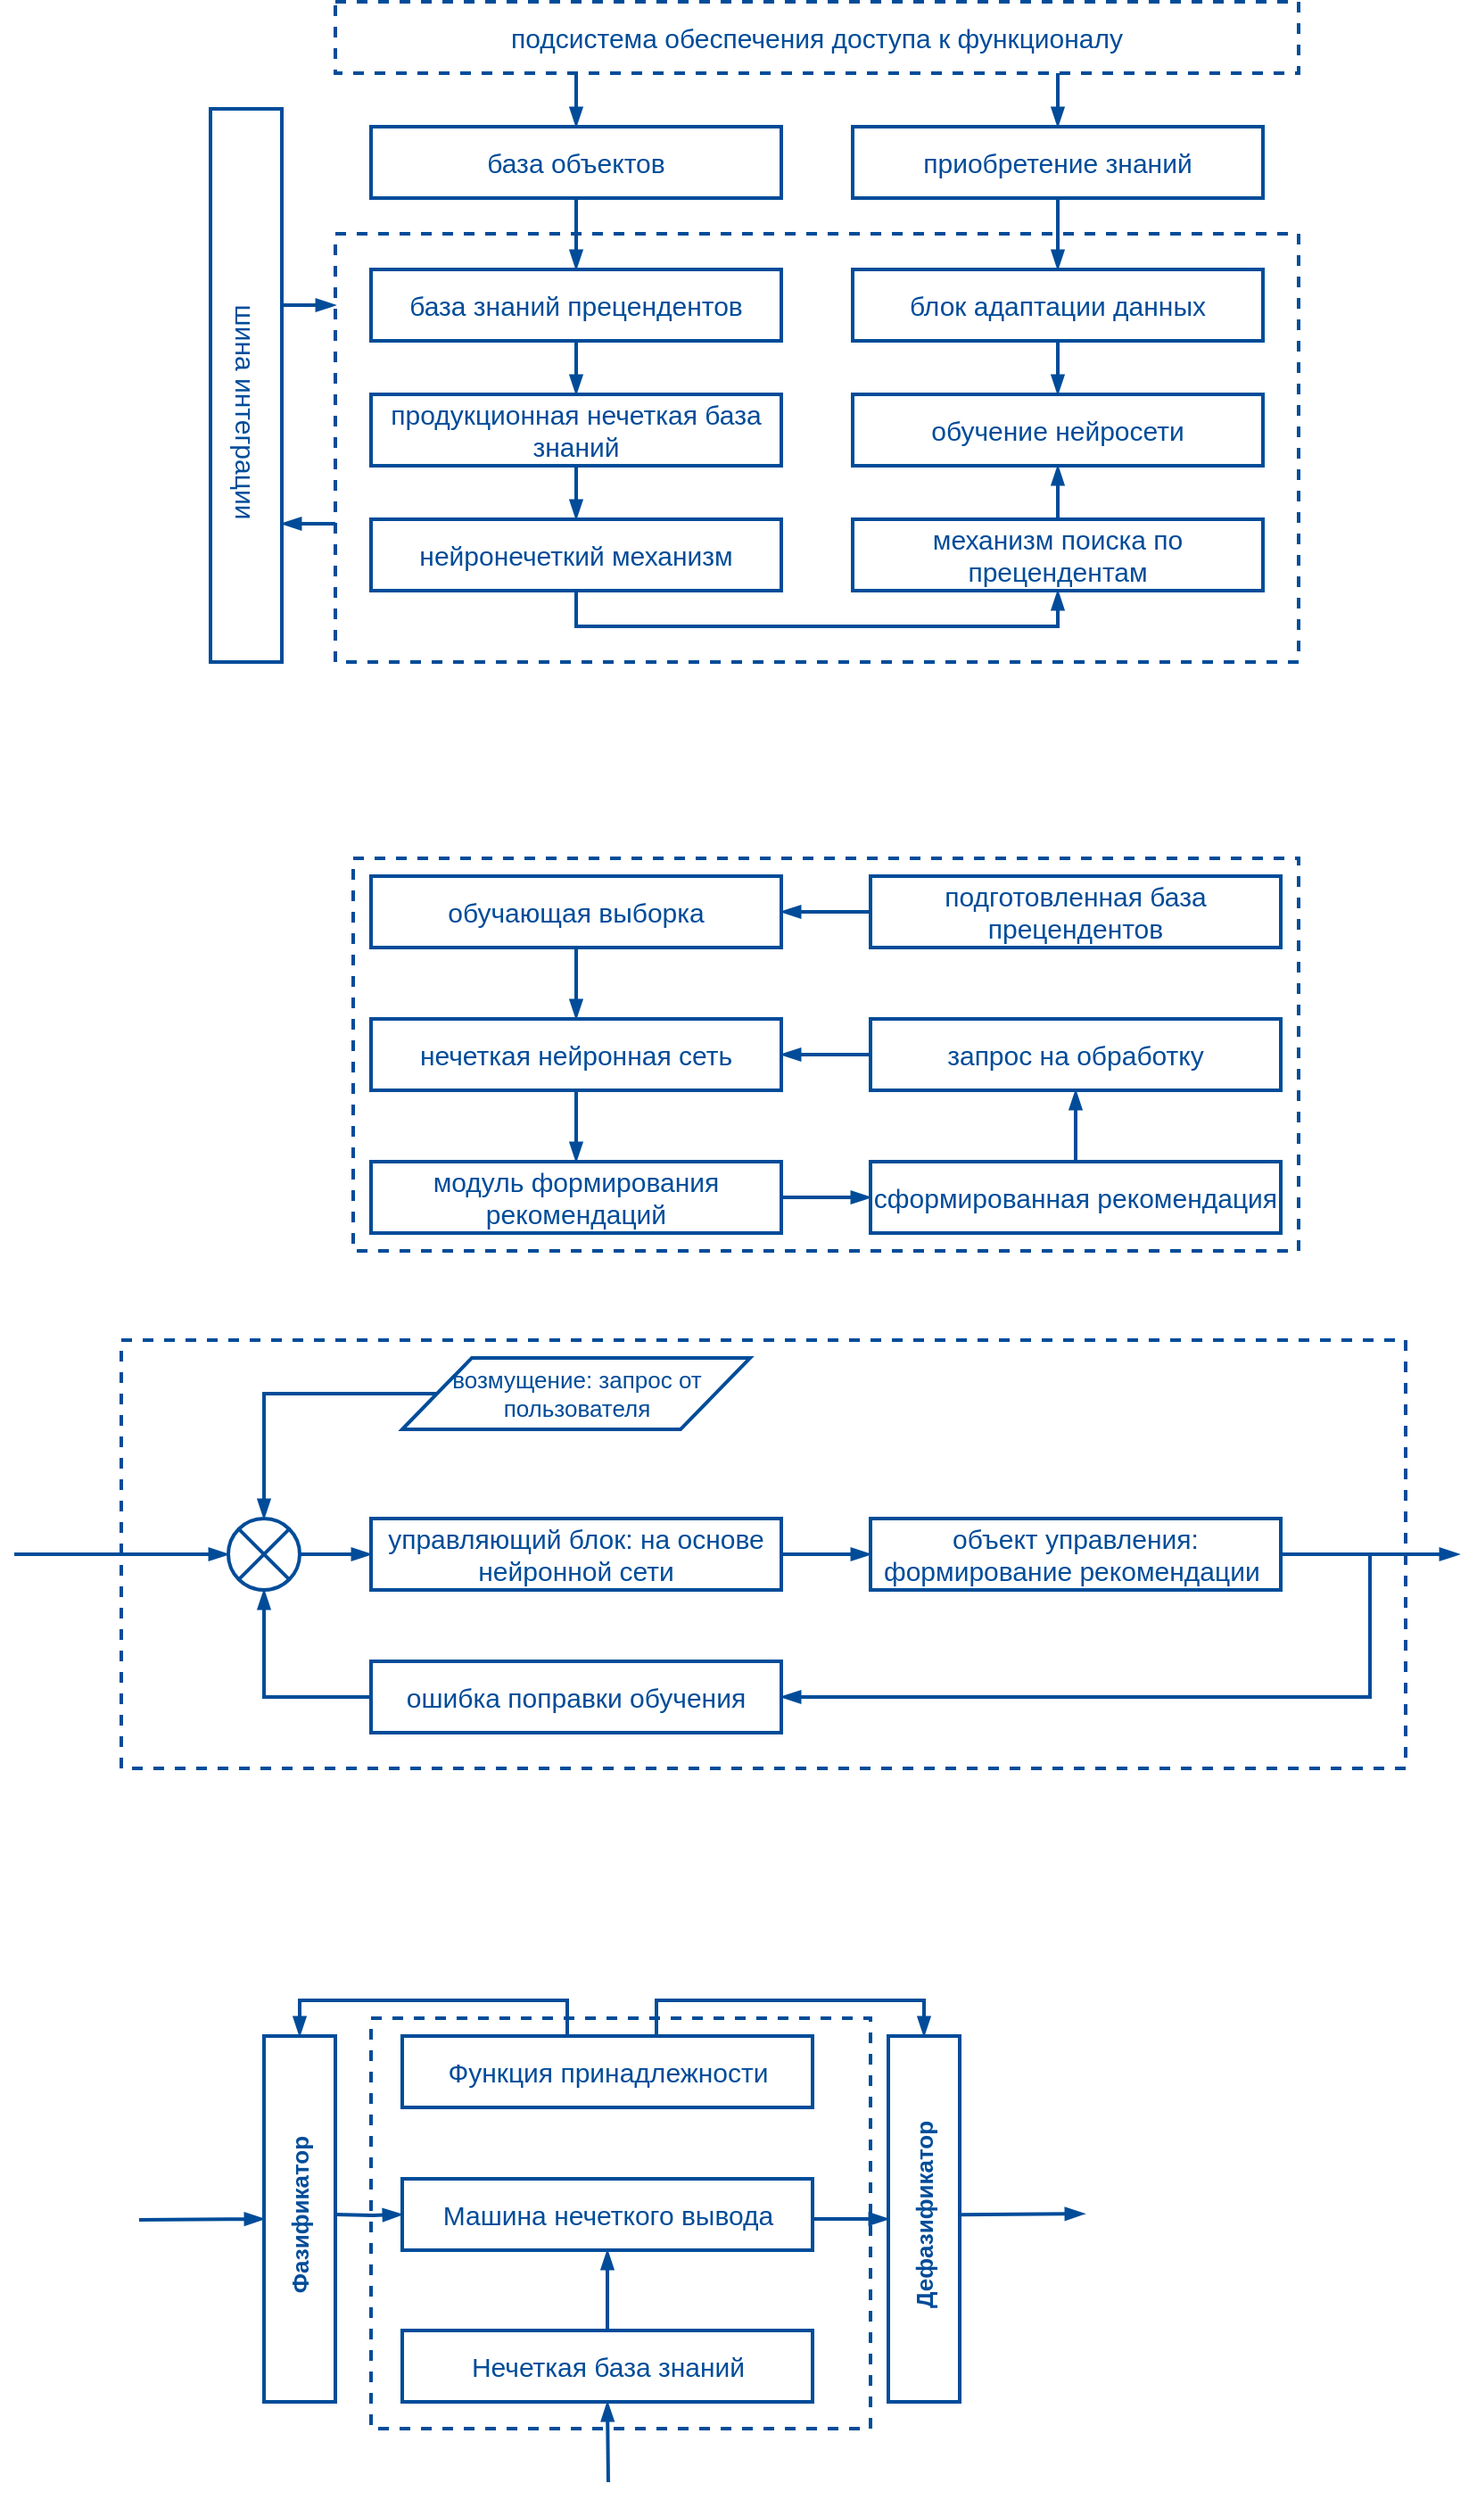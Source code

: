 <mxfile version="12.9.9" type="device" pages="9"><diagram id="4f_LUlAzB2jL5PgKKxc_" name="Page-1"><mxGraphModel dx="2258" dy="811" grid="1" gridSize="10" guides="1" tooltips="1" connect="1" arrows="1" fold="1" page="1" pageScale="1" pageWidth="850" pageHeight="1100" math="0" shadow="0"><root><mxCell id="0"/><mxCell id="1" parent="0"/><mxCell id="8b43qy_WPMBnl7CdgCfL-39" value="" style="rounded=0;whiteSpace=wrap;html=1;strokeColor=#004C99;strokeWidth=2;fillColor=none;dashed=1;" parent="1" vertex="1"><mxGeometry x="-10" y="590" width="530" height="220" as="geometry"/></mxCell><mxCell id="8b43qy_WPMBnl7CdgCfL-27" value="" style="rounded=0;whiteSpace=wrap;html=1;strokeColor=#004C99;strokeWidth=2;fillColor=none;dashed=1;" parent="1" vertex="1"><mxGeometry x="-20" y="240" width="540" height="240" as="geometry"/></mxCell><mxCell id="8b43qy_WPMBnl7CdgCfL-28" style="edgeStyle=orthogonalEdgeStyle;rounded=0;orthogonalLoop=1;jettySize=auto;html=1;endArrow=blockThin;endFill=1;strokeColor=#004C99;strokeWidth=2;" parent="1" source="8b43qy_WPMBnl7CdgCfL-1" target="8b43qy_WPMBnl7CdgCfL-27" edge="1"><mxGeometry relative="1" as="geometry"><Array as="points"><mxPoint x="-35" y="280"/><mxPoint x="-35" y="280"/></Array></mxGeometry></mxCell><mxCell id="8b43qy_WPMBnl7CdgCfL-1" value="" style="rounded=0;whiteSpace=wrap;html=1;strokeColor=#004C99;strokeWidth=2;fillColor=none;" parent="1" vertex="1"><mxGeometry x="-90" y="170" width="40" height="310" as="geometry"/></mxCell><mxCell id="8b43qy_WPMBnl7CdgCfL-3" value="&lt;font style=&quot;font-size: 15px&quot; color=&quot;#004c99&quot;&gt;шина интеграции&lt;/font&gt;" style="text;html=1;strokeColor=none;fillColor=none;align=center;verticalAlign=middle;whiteSpace=wrap;rounded=0;rotation=90;" parent="1" vertex="1"><mxGeometry x="-165" y="330" width="190" height="20" as="geometry"/></mxCell><mxCell id="8b43qy_WPMBnl7CdgCfL-22" style="edgeStyle=orthogonalEdgeStyle;rounded=0;orthogonalLoop=1;jettySize=auto;html=1;endArrow=blockThin;endFill=1;strokeColor=#004C99;strokeWidth=2;exitX=0.25;exitY=1;exitDx=0;exitDy=0;" parent="1" source="8b43qy_WPMBnl7CdgCfL-4" target="8b43qy_WPMBnl7CdgCfL-13" edge="1"><mxGeometry relative="1" as="geometry"><mxPoint x="115" y="160" as="sourcePoint"/><Array as="points"/></mxGeometry></mxCell><mxCell id="8b43qy_WPMBnl7CdgCfL-23" style="edgeStyle=orthogonalEdgeStyle;rounded=0;orthogonalLoop=1;jettySize=auto;html=1;endArrow=blockThin;endFill=1;strokeColor=#004C99;strokeWidth=2;" parent="1" source="8b43qy_WPMBnl7CdgCfL-4" target="8b43qy_WPMBnl7CdgCfL-5" edge="1"><mxGeometry relative="1" as="geometry"><Array as="points"><mxPoint x="385" y="170"/><mxPoint x="385" y="170"/></Array></mxGeometry></mxCell><mxCell id="8b43qy_WPMBnl7CdgCfL-4" value="&lt;font color=&quot;#004c99&quot; style=&quot;font-size: 15px&quot;&gt;подсистема обеспечения доступа к функционалу&lt;/font&gt;" style="rounded=0;whiteSpace=wrap;html=1;strokeColor=#004C99;strokeWidth=2;fillColor=none;dashed=1;" parent="1" vertex="1"><mxGeometry x="-20" y="110" width="540" height="40" as="geometry"/></mxCell><mxCell id="8b43qy_WPMBnl7CdgCfL-24" style="edgeStyle=orthogonalEdgeStyle;rounded=0;orthogonalLoop=1;jettySize=auto;html=1;entryX=0.5;entryY=0;entryDx=0;entryDy=0;endArrow=blockThin;endFill=1;strokeColor=#004C99;strokeWidth=2;" parent="1" source="8b43qy_WPMBnl7CdgCfL-5" target="8b43qy_WPMBnl7CdgCfL-11" edge="1"><mxGeometry relative="1" as="geometry"/></mxCell><mxCell id="8b43qy_WPMBnl7CdgCfL-5" value="&lt;font color=&quot;#004c99&quot; style=&quot;font-size: 15px&quot;&gt;приобретение знаний&lt;/font&gt;" style="rounded=0;whiteSpace=wrap;html=1;strokeColor=#004C99;strokeWidth=2;fillColor=none;" parent="1" vertex="1"><mxGeometry x="270" y="180" width="230" height="40" as="geometry"/></mxCell><mxCell id="8b43qy_WPMBnl7CdgCfL-6" value="&lt;font color=&quot;#004c99&quot; style=&quot;font-size: 15px&quot;&gt;обучение нейросети&lt;/font&gt;" style="rounded=0;whiteSpace=wrap;html=1;strokeColor=#004C99;strokeWidth=2;fillColor=none;" parent="1" vertex="1"><mxGeometry x="270" y="330" width="230" height="40" as="geometry"/></mxCell><mxCell id="8b43qy_WPMBnl7CdgCfL-18" style="edgeStyle=orthogonalEdgeStyle;rounded=0;orthogonalLoop=1;jettySize=auto;html=1;endArrow=blockThin;endFill=1;strokeColor=#004C99;strokeWidth=2;" parent="1" source="8b43qy_WPMBnl7CdgCfL-7" target="8b43qy_WPMBnl7CdgCfL-6" edge="1"><mxGeometry relative="1" as="geometry"/></mxCell><mxCell id="8b43qy_WPMBnl7CdgCfL-7" value="&lt;font color=&quot;#004c99&quot; style=&quot;font-size: 15px&quot;&gt;механизм поиска по прецендентам&lt;/font&gt;" style="rounded=0;whiteSpace=wrap;html=1;strokeColor=#004C99;strokeWidth=2;fillColor=none;" parent="1" vertex="1"><mxGeometry x="270" y="400" width="230" height="40" as="geometry"/></mxCell><mxCell id="8b43qy_WPMBnl7CdgCfL-20" style="edgeStyle=orthogonalEdgeStyle;rounded=0;orthogonalLoop=1;jettySize=auto;html=1;endArrow=blockThin;endFill=1;strokeColor=#004C99;strokeWidth=2;" parent="1" source="8b43qy_WPMBnl7CdgCfL-8" target="8b43qy_WPMBnl7CdgCfL-10" edge="1"><mxGeometry relative="1" as="geometry"/></mxCell><mxCell id="8b43qy_WPMBnl7CdgCfL-8" value="&lt;font color=&quot;#004c99&quot;&gt;&lt;span style=&quot;font-size: 15px&quot;&gt;база знаний прецендентов&lt;/span&gt;&lt;/font&gt;" style="rounded=0;whiteSpace=wrap;html=1;strokeColor=#004C99;strokeWidth=2;fillColor=none;" parent="1" vertex="1"><mxGeometry y="260" width="230" height="40" as="geometry"/></mxCell><mxCell id="8b43qy_WPMBnl7CdgCfL-17" style="edgeStyle=orthogonalEdgeStyle;rounded=0;orthogonalLoop=1;jettySize=auto;html=1;entryX=0.5;entryY=1;entryDx=0;entryDy=0;endArrow=blockThin;endFill=1;strokeColor=#004C99;strokeWidth=2;" parent="1" source="8b43qy_WPMBnl7CdgCfL-9" target="8b43qy_WPMBnl7CdgCfL-7" edge="1"><mxGeometry relative="1" as="geometry"><Array as="points"><mxPoint x="115" y="460"/><mxPoint x="385" y="460"/></Array></mxGeometry></mxCell><mxCell id="8b43qy_WPMBnl7CdgCfL-9" value="&lt;font color=&quot;#004c99&quot;&gt;&lt;span style=&quot;font-size: 15px&quot;&gt;нейронечеткий механизм&lt;/span&gt;&lt;/font&gt;" style="rounded=0;whiteSpace=wrap;html=1;strokeColor=#004C99;strokeWidth=2;fillColor=none;" parent="1" vertex="1"><mxGeometry y="400" width="230" height="40" as="geometry"/></mxCell><mxCell id="8b43qy_WPMBnl7CdgCfL-21" style="edgeStyle=orthogonalEdgeStyle;rounded=0;orthogonalLoop=1;jettySize=auto;html=1;endArrow=blockThin;endFill=1;strokeColor=#004C99;strokeWidth=2;" parent="1" source="8b43qy_WPMBnl7CdgCfL-10" target="8b43qy_WPMBnl7CdgCfL-9" edge="1"><mxGeometry relative="1" as="geometry"/></mxCell><mxCell id="8b43qy_WPMBnl7CdgCfL-10" value="&lt;font color=&quot;#004c99&quot;&gt;&lt;span style=&quot;font-size: 15px&quot;&gt;продукционная нечеткая база знаний&lt;/span&gt;&lt;/font&gt;" style="rounded=0;whiteSpace=wrap;html=1;strokeColor=#004C99;strokeWidth=2;fillColor=none;" parent="1" vertex="1"><mxGeometry y="330" width="230" height="40" as="geometry"/></mxCell><mxCell id="8b43qy_WPMBnl7CdgCfL-25" style="edgeStyle=orthogonalEdgeStyle;rounded=0;orthogonalLoop=1;jettySize=auto;html=1;endArrow=blockThin;endFill=1;strokeColor=#004C99;strokeWidth=2;" parent="1" source="8b43qy_WPMBnl7CdgCfL-11" target="8b43qy_WPMBnl7CdgCfL-6" edge="1"><mxGeometry relative="1" as="geometry"/></mxCell><mxCell id="8b43qy_WPMBnl7CdgCfL-11" value="&lt;font color=&quot;#004c99&quot;&gt;&lt;span style=&quot;font-size: 15px&quot;&gt;блок адаптации данных&lt;/span&gt;&lt;/font&gt;" style="rounded=0;whiteSpace=wrap;html=1;strokeColor=#004C99;strokeWidth=2;fillColor=none;" parent="1" vertex="1"><mxGeometry x="270" y="260" width="230" height="40" as="geometry"/></mxCell><mxCell id="8b43qy_WPMBnl7CdgCfL-19" style="edgeStyle=orthogonalEdgeStyle;rounded=0;orthogonalLoop=1;jettySize=auto;html=1;endArrow=blockThin;endFill=1;strokeColor=#004C99;strokeWidth=2;" parent="1" source="8b43qy_WPMBnl7CdgCfL-13" target="8b43qy_WPMBnl7CdgCfL-8" edge="1"><mxGeometry relative="1" as="geometry"/></mxCell><mxCell id="8b43qy_WPMBnl7CdgCfL-13" value="&lt;font color=&quot;#004c99&quot;&gt;&lt;span style=&quot;font-size: 15px&quot;&gt;база объектов&lt;/span&gt;&lt;/font&gt;" style="rounded=0;whiteSpace=wrap;html=1;strokeColor=#004C99;strokeWidth=2;fillColor=none;" parent="1" vertex="1"><mxGeometry y="180" width="230" height="40" as="geometry"/></mxCell><mxCell id="8b43qy_WPMBnl7CdgCfL-29" style="edgeStyle=orthogonalEdgeStyle;rounded=0;orthogonalLoop=1;jettySize=auto;html=1;entryX=1;entryY=0.75;entryDx=0;entryDy=0;endArrow=blockThin;endFill=1;strokeColor=#004C99;strokeWidth=2;" parent="1" source="8b43qy_WPMBnl7CdgCfL-27" target="8b43qy_WPMBnl7CdgCfL-1" edge="1"><mxGeometry relative="1" as="geometry"><Array as="points"><mxPoint x="-40" y="403"/></Array></mxGeometry></mxCell><mxCell id="8b43qy_WPMBnl7CdgCfL-34" style="edgeStyle=orthogonalEdgeStyle;rounded=0;orthogonalLoop=1;jettySize=auto;html=1;endArrow=blockThin;endFill=1;strokeColor=#004C99;strokeWidth=2;" parent="1" source="8b43qy_WPMBnl7CdgCfL-30" target="8b43qy_WPMBnl7CdgCfL-32" edge="1"><mxGeometry relative="1" as="geometry"/></mxCell><mxCell id="8b43qy_WPMBnl7CdgCfL-30" value="&lt;font color=&quot;#004c99&quot;&gt;&lt;span style=&quot;font-size: 15px&quot;&gt;обучающая выборка&lt;/span&gt;&lt;/font&gt;" style="rounded=0;whiteSpace=wrap;html=1;strokeColor=#004C99;strokeWidth=2;fillColor=none;" parent="1" vertex="1"><mxGeometry y="600" width="230" height="40" as="geometry"/></mxCell><mxCell id="8b43qy_WPMBnl7CdgCfL-33" style="edgeStyle=orthogonalEdgeStyle;rounded=0;orthogonalLoop=1;jettySize=auto;html=1;entryX=1;entryY=0.5;entryDx=0;entryDy=0;endArrow=blockThin;endFill=1;strokeColor=#004C99;strokeWidth=2;" parent="1" source="8b43qy_WPMBnl7CdgCfL-31" target="8b43qy_WPMBnl7CdgCfL-30" edge="1"><mxGeometry relative="1" as="geometry"/></mxCell><mxCell id="8b43qy_WPMBnl7CdgCfL-31" value="&lt;font color=&quot;#004c99&quot;&gt;&lt;span style=&quot;font-size: 15px&quot;&gt;подготовленная база прецендентов&lt;/span&gt;&lt;/font&gt;" style="rounded=0;whiteSpace=wrap;html=1;strokeColor=#004C99;strokeWidth=2;fillColor=none;" parent="1" vertex="1"><mxGeometry x="280" y="600" width="230" height="40" as="geometry"/></mxCell><mxCell id="8b43qy_WPMBnl7CdgCfL-38" style="edgeStyle=orthogonalEdgeStyle;rounded=0;orthogonalLoop=1;jettySize=auto;html=1;endArrow=blockThin;endFill=1;strokeColor=#004C99;strokeWidth=2;" parent="1" source="8b43qy_WPMBnl7CdgCfL-32" target="8b43qy_WPMBnl7CdgCfL-35" edge="1"><mxGeometry relative="1" as="geometry"><Array as="points"><mxPoint x="115" y="750"/><mxPoint x="115" y="750"/></Array></mxGeometry></mxCell><mxCell id="8b43qy_WPMBnl7CdgCfL-32" value="&lt;font color=&quot;#004c99&quot;&gt;&lt;span style=&quot;font-size: 15px&quot;&gt;нечеткая нейронная сеть&lt;/span&gt;&lt;/font&gt;" style="rounded=0;whiteSpace=wrap;html=1;strokeColor=#004C99;strokeWidth=2;fillColor=none;" parent="1" vertex="1"><mxGeometry y="680" width="230" height="40" as="geometry"/></mxCell><mxCell id="8b43qy_WPMBnl7CdgCfL-43" style="edgeStyle=orthogonalEdgeStyle;rounded=0;orthogonalLoop=1;jettySize=auto;html=1;endArrow=blockThin;endFill=1;strokeColor=#004C99;strokeWidth=2;" parent="1" source="8b43qy_WPMBnl7CdgCfL-35" target="8b43qy_WPMBnl7CdgCfL-41" edge="1"><mxGeometry relative="1" as="geometry"/></mxCell><mxCell id="8b43qy_WPMBnl7CdgCfL-35" value="&lt;font color=&quot;#004c99&quot;&gt;&lt;span style=&quot;font-size: 15px&quot;&gt;модуль формирования рекомендаций&lt;/span&gt;&lt;/font&gt;" style="rounded=0;whiteSpace=wrap;html=1;strokeColor=#004C99;strokeWidth=2;fillColor=none;" parent="1" vertex="1"><mxGeometry y="760" width="230" height="40" as="geometry"/></mxCell><mxCell id="8b43qy_WPMBnl7CdgCfL-37" style="edgeStyle=orthogonalEdgeStyle;rounded=0;orthogonalLoop=1;jettySize=auto;html=1;endArrow=blockThin;endFill=1;strokeColor=#004C99;strokeWidth=2;" parent="1" source="8b43qy_WPMBnl7CdgCfL-36" target="8b43qy_WPMBnl7CdgCfL-32" edge="1"><mxGeometry relative="1" as="geometry"/></mxCell><mxCell id="8b43qy_WPMBnl7CdgCfL-36" value="&lt;font color=&quot;#004c99&quot;&gt;&lt;span style=&quot;font-size: 15px&quot;&gt;запрос на обработку&lt;/span&gt;&lt;/font&gt;" style="rounded=0;whiteSpace=wrap;html=1;strokeColor=#004C99;strokeWidth=2;fillColor=none;" parent="1" vertex="1"><mxGeometry x="280" y="680" width="230" height="40" as="geometry"/></mxCell><mxCell id="8b43qy_WPMBnl7CdgCfL-42" style="edgeStyle=orthogonalEdgeStyle;rounded=0;orthogonalLoop=1;jettySize=auto;html=1;entryX=0.5;entryY=1;entryDx=0;entryDy=0;endArrow=blockThin;endFill=1;strokeColor=#004C99;strokeWidth=2;" parent="1" source="8b43qy_WPMBnl7CdgCfL-41" target="8b43qy_WPMBnl7CdgCfL-36" edge="1"><mxGeometry relative="1" as="geometry"/></mxCell><mxCell id="8b43qy_WPMBnl7CdgCfL-41" value="&lt;font color=&quot;#004c99&quot;&gt;&lt;span style=&quot;font-size: 15px&quot;&gt;сформированная рекомендация&lt;/span&gt;&lt;/font&gt;" style="rounded=0;whiteSpace=wrap;html=1;strokeColor=#004C99;strokeWidth=2;fillColor=none;" parent="1" vertex="1"><mxGeometry x="280" y="760" width="230" height="40" as="geometry"/></mxCell><mxCell id="8b43qy_WPMBnl7CdgCfL-47" style="edgeStyle=orthogonalEdgeStyle;rounded=0;orthogonalLoop=1;jettySize=auto;html=1;entryX=0;entryY=0.5;entryDx=0;entryDy=0;endArrow=blockThin;endFill=1;strokeColor=#004C99;strokeWidth=2;" parent="1" source="8b43qy_WPMBnl7CdgCfL-44" target="8b43qy_WPMBnl7CdgCfL-45" edge="1"><mxGeometry relative="1" as="geometry"/></mxCell><mxCell id="8b43qy_WPMBnl7CdgCfL-44" value="&lt;font color=&quot;#004c99&quot;&gt;&lt;span style=&quot;font-size: 15px&quot;&gt;управляющий блок: на основе нейронной сети&lt;/span&gt;&lt;/font&gt;" style="rounded=0;whiteSpace=wrap;html=1;strokeColor=#004C99;strokeWidth=2;fillColor=none;" parent="1" vertex="1"><mxGeometry y="960" width="230" height="40" as="geometry"/></mxCell><mxCell id="8b43qy_WPMBnl7CdgCfL-46" style="edgeStyle=orthogonalEdgeStyle;rounded=0;orthogonalLoop=1;jettySize=auto;html=1;endArrow=blockThin;endFill=1;strokeColor=#004C99;strokeWidth=2;" parent="1" source="8b43qy_WPMBnl7CdgCfL-45" edge="1"><mxGeometry relative="1" as="geometry"><mxPoint x="610" y="980" as="targetPoint"/><Array as="points"><mxPoint x="570" y="980"/><mxPoint x="570" y="980"/></Array></mxGeometry></mxCell><mxCell id="8b43qy_WPMBnl7CdgCfL-45" value="&lt;font color=&quot;#004c99&quot;&gt;&lt;span style=&quot;font-size: 15px&quot;&gt;объект управления: формирование рекомендации&amp;nbsp;&lt;/span&gt;&lt;/font&gt;" style="rounded=0;whiteSpace=wrap;html=1;strokeColor=#004C99;strokeWidth=2;fillColor=none;" parent="1" vertex="1"><mxGeometry x="280" y="960" width="230" height="40" as="geometry"/></mxCell><mxCell id="8b43qy_WPMBnl7CdgCfL-52" style="edgeStyle=orthogonalEdgeStyle;rounded=0;orthogonalLoop=1;jettySize=auto;html=1;endArrow=blockThin;endFill=1;strokeColor=#004C99;strokeWidth=2;" parent="1" source="8b43qy_WPMBnl7CdgCfL-51" target="8b43qy_WPMBnl7CdgCfL-44" edge="1"><mxGeometry relative="1" as="geometry"/></mxCell><mxCell id="8b43qy_WPMBnl7CdgCfL-51" value="" style="shape=sumEllipse;perimeter=ellipsePerimeter;whiteSpace=wrap;html=1;backgroundOutline=1;rounded=0;strokeColor=#004C99;strokeWidth=2;fillColor=none;" parent="1" vertex="1"><mxGeometry x="-80" y="960" width="40" height="40" as="geometry"/></mxCell><mxCell id="8b43qy_WPMBnl7CdgCfL-58" style="edgeStyle=orthogonalEdgeStyle;rounded=0;orthogonalLoop=1;jettySize=auto;html=1;entryX=0.5;entryY=0;entryDx=0;entryDy=0;endArrow=blockThin;endFill=1;strokeColor=#004C99;strokeWidth=2;" parent="1" source="8b43qy_WPMBnl7CdgCfL-54" target="8b43qy_WPMBnl7CdgCfL-51" edge="1"><mxGeometry relative="1" as="geometry"/></mxCell><mxCell id="8b43qy_WPMBnl7CdgCfL-54" value="&lt;font color=&quot;#004c99&quot; size=&quot;1&quot;&gt;&lt;span style=&quot;font-size: 13px&quot;&gt;возмущение: запрос от пользователя&lt;/span&gt;&lt;/font&gt;" style="shape=parallelogram;perimeter=parallelogramPerimeter;whiteSpace=wrap;html=1;rounded=0;strokeColor=#004C99;strokeWidth=2;fillColor=none;" parent="1" vertex="1"><mxGeometry x="17.5" y="870" width="195" height="40" as="geometry"/></mxCell><mxCell id="8b43qy_WPMBnl7CdgCfL-59" value="" style="endArrow=blockThin;html=1;strokeColor=#004C99;strokeWidth=2;entryX=0;entryY=0.5;entryDx=0;entryDy=0;endFill=1;" parent="1" target="8b43qy_WPMBnl7CdgCfL-51" edge="1"><mxGeometry width="50" height="50" relative="1" as="geometry"><mxPoint x="-200" y="980" as="sourcePoint"/><mxPoint x="-150" y="950" as="targetPoint"/></mxGeometry></mxCell><mxCell id="8b43qy_WPMBnl7CdgCfL-62" style="edgeStyle=orthogonalEdgeStyle;rounded=0;orthogonalLoop=1;jettySize=auto;html=1;entryX=0.5;entryY=1;entryDx=0;entryDy=0;endArrow=blockThin;endFill=1;strokeColor=#004C99;strokeWidth=2;" parent="1" source="8b43qy_WPMBnl7CdgCfL-60" target="8b43qy_WPMBnl7CdgCfL-51" edge="1"><mxGeometry relative="1" as="geometry"/></mxCell><mxCell id="8b43qy_WPMBnl7CdgCfL-60" value="&lt;font color=&quot;#004c99&quot;&gt;&lt;span style=&quot;font-size: 15px&quot;&gt;ошибка поправки обучения&lt;/span&gt;&lt;/font&gt;" style="rounded=0;whiteSpace=wrap;html=1;strokeColor=#004C99;strokeWidth=2;fillColor=none;" parent="1" vertex="1"><mxGeometry y="1040" width="230" height="40" as="geometry"/></mxCell><mxCell id="8b43qy_WPMBnl7CdgCfL-61" value="" style="endArrow=blockThin;html=1;strokeColor=#004C99;strokeWidth=2;entryX=1;entryY=0.5;entryDx=0;entryDy=0;endFill=1;rounded=0;" parent="1" target="8b43qy_WPMBnl7CdgCfL-60" edge="1"><mxGeometry width="50" height="50" relative="1" as="geometry"><mxPoint x="560" y="980" as="sourcePoint"/><mxPoint x="470" y="1030" as="targetPoint"/><Array as="points"><mxPoint x="560" y="1060"/></Array></mxGeometry></mxCell><mxCell id="8b43qy_WPMBnl7CdgCfL-64" value="" style="rounded=0;whiteSpace=wrap;html=1;strokeColor=#004C99;strokeWidth=2;fillColor=none;dashed=1;" parent="1" vertex="1"><mxGeometry x="-140" y="860" width="720" height="240" as="geometry"/></mxCell><mxCell id="8b43qy_WPMBnl7CdgCfL-76" style="edgeStyle=orthogonalEdgeStyle;rounded=0;orthogonalLoop=1;jettySize=auto;html=1;entryX=0;entryY=0.5;entryDx=0;entryDy=0;endArrow=blockThin;endFill=1;strokeColor=#004C99;strokeWidth=2;" parent="1" source="8b43qy_WPMBnl7CdgCfL-65" target="8b43qy_WPMBnl7CdgCfL-70" edge="1"><mxGeometry relative="1" as="geometry"><Array as="points"><mxPoint x="110" y="1230"/><mxPoint x="-40" y="1230"/></Array></mxGeometry></mxCell><mxCell id="8b43qy_WPMBnl7CdgCfL-78" style="edgeStyle=orthogonalEdgeStyle;rounded=0;orthogonalLoop=1;jettySize=auto;html=1;entryX=0;entryY=0.5;entryDx=0;entryDy=0;endArrow=blockThin;endFill=1;strokeColor=#004C99;strokeWidth=2;" parent="1" source="8b43qy_WPMBnl7CdgCfL-65" target="8b43qy_WPMBnl7CdgCfL-72" edge="1"><mxGeometry relative="1" as="geometry"><Array as="points"><mxPoint x="160" y="1230"/><mxPoint x="310" y="1230"/></Array></mxGeometry></mxCell><mxCell id="8b43qy_WPMBnl7CdgCfL-65" value="&lt;font color=&quot;#004c99&quot;&gt;&lt;span style=&quot;font-size: 15px&quot;&gt;Функция принадлежности&lt;/span&gt;&lt;/font&gt;" style="rounded=0;whiteSpace=wrap;html=1;strokeColor=#004C99;strokeWidth=2;fillColor=none;" parent="1" vertex="1"><mxGeometry x="17.5" y="1250" width="230" height="40" as="geometry"/></mxCell><mxCell id="8b43qy_WPMBnl7CdgCfL-82" style="edgeStyle=orthogonalEdgeStyle;rounded=0;orthogonalLoop=1;jettySize=auto;html=1;entryX=0.5;entryY=1;entryDx=0;entryDy=0;endArrow=blockThin;endFill=1;strokeColor=#004C99;strokeWidth=2;" parent="1" source="8b43qy_WPMBnl7CdgCfL-66" target="8b43qy_WPMBnl7CdgCfL-72" edge="1"><mxGeometry relative="1" as="geometry"><Array as="points"><mxPoint x="269" y="1353"/></Array></mxGeometry></mxCell><mxCell id="8b43qy_WPMBnl7CdgCfL-66" value="&lt;font color=&quot;#004c99&quot;&gt;&lt;span style=&quot;font-size: 15px&quot;&gt;Машина нечеткого вывода&lt;/span&gt;&lt;/font&gt;" style="rounded=0;whiteSpace=wrap;html=1;strokeColor=#004C99;strokeWidth=2;fillColor=none;" parent="1" vertex="1"><mxGeometry x="17.5" y="1330" width="230" height="40" as="geometry"/></mxCell><mxCell id="8b43qy_WPMBnl7CdgCfL-77" style="edgeStyle=orthogonalEdgeStyle;rounded=0;orthogonalLoop=1;jettySize=auto;html=1;endArrow=blockThin;endFill=1;strokeColor=#004C99;strokeWidth=2;" parent="1" source="8b43qy_WPMBnl7CdgCfL-67" target="8b43qy_WPMBnl7CdgCfL-66" edge="1"><mxGeometry relative="1" as="geometry"/></mxCell><mxCell id="8b43qy_WPMBnl7CdgCfL-67" value="&lt;font color=&quot;#004c99&quot;&gt;&lt;span style=&quot;font-size: 15px&quot;&gt;Нечеткая база знаний&lt;/span&gt;&lt;/font&gt;" style="rounded=0;whiteSpace=wrap;html=1;strokeColor=#004C99;strokeWidth=2;fillColor=none;" parent="1" vertex="1"><mxGeometry x="17.5" y="1415" width="230" height="40" as="geometry"/></mxCell><mxCell id="8b43qy_WPMBnl7CdgCfL-70" value="" style="rounded=0;whiteSpace=wrap;html=1;strokeColor=#004C99;strokeWidth=2;fillColor=none;direction=south;" parent="1" vertex="1"><mxGeometry x="-60" y="1250" width="40" height="205" as="geometry"/></mxCell><mxCell id="8b43qy_WPMBnl7CdgCfL-74" style="edgeStyle=orthogonalEdgeStyle;rounded=0;orthogonalLoop=1;jettySize=auto;html=1;endArrow=blockThin;endFill=1;strokeColor=#004C99;strokeWidth=2;" parent="1" target="8b43qy_WPMBnl7CdgCfL-66" edge="1"><mxGeometry relative="1" as="geometry"><mxPoint x="-20" y="1350" as="sourcePoint"/></mxGeometry></mxCell><mxCell id="8b43qy_WPMBnl7CdgCfL-71" value="&lt;b&gt;&lt;font style=&quot;font-size: 13px&quot; color=&quot;#004c99&quot;&gt;Фазификатор&lt;/font&gt;&lt;/b&gt;" style="text;html=1;strokeColor=none;fillColor=none;align=center;verticalAlign=middle;whiteSpace=wrap;rounded=0;rotation=270;" parent="1" vertex="1"><mxGeometry x="-60" y="1340" width="40" height="20" as="geometry"/></mxCell><mxCell id="8b43qy_WPMBnl7CdgCfL-72" value="" style="rounded=0;whiteSpace=wrap;html=1;strokeColor=#004C99;strokeWidth=2;fillColor=none;direction=south;" parent="1" vertex="1"><mxGeometry x="290" y="1250" width="40" height="205" as="geometry"/></mxCell><mxCell id="8b43qy_WPMBnl7CdgCfL-73" value="&lt;b&gt;&lt;font style=&quot;font-size: 13px&quot; color=&quot;#004c99&quot;&gt;Дефазификатор&lt;/font&gt;&lt;/b&gt;" style="text;html=1;strokeColor=none;fillColor=none;align=center;verticalAlign=middle;whiteSpace=wrap;rounded=0;rotation=270;" parent="1" vertex="1"><mxGeometry x="290" y="1340" width="40" height="20" as="geometry"/></mxCell><mxCell id="8b43qy_WPMBnl7CdgCfL-79" value="" style="endArrow=blockThin;html=1;strokeColor=#004C99;strokeWidth=2;entryX=0.5;entryY=1;entryDx=0;entryDy=0;endFill=1;" parent="1" target="8b43qy_WPMBnl7CdgCfL-67" edge="1"><mxGeometry width="50" height="50" relative="1" as="geometry"><mxPoint x="133" y="1500" as="sourcePoint"/><mxPoint x="120" y="1490" as="targetPoint"/></mxGeometry></mxCell><mxCell id="8b43qy_WPMBnl7CdgCfL-80" value="" style="endArrow=blockThin;html=1;strokeColor=#004C99;strokeWidth=2;entryX=0.5;entryY=1;entryDx=0;entryDy=0;endFill=1;" parent="1" target="8b43qy_WPMBnl7CdgCfL-70" edge="1"><mxGeometry width="50" height="50" relative="1" as="geometry"><mxPoint x="-130" y="1353" as="sourcePoint"/><mxPoint x="-70" y="1340" as="targetPoint"/></mxGeometry></mxCell><mxCell id="8b43qy_WPMBnl7CdgCfL-83" value="" style="rounded=0;whiteSpace=wrap;html=1;strokeColor=#004C99;strokeWidth=2;fillColor=none;dashed=1;" parent="1" vertex="1"><mxGeometry y="1240" width="280" height="230" as="geometry"/></mxCell><mxCell id="8b43qy_WPMBnl7CdgCfL-84" value="" style="endArrow=blockThin;html=1;strokeColor=#004C99;strokeWidth=2;entryX=0.5;entryY=1;entryDx=0;entryDy=0;endFill=1;" parent="1" edge="1"><mxGeometry width="50" height="50" relative="1" as="geometry"><mxPoint x="330" y="1350.08" as="sourcePoint"/><mxPoint x="400" y="1349.58" as="targetPoint"/></mxGeometry></mxCell></root></mxGraphModel></diagram><diagram id="YYNmMswR58YNAfCNAMax" name="Page-2"><mxGraphModel dx="2258" dy="811" grid="1" gridSize="10" guides="1" tooltips="1" connect="1" arrows="1" fold="1" page="1" pageScale="1" pageWidth="850" pageHeight="1100" math="0" shadow="0"><root><mxCell id="LpXpMxbvFkcc-u1cn-O--0"/><mxCell id="LpXpMxbvFkcc-u1cn-O--1" parent="LpXpMxbvFkcc-u1cn-O--0"/><mxCell id="LpXpMxbvFkcc-u1cn-O--28" style="edgeStyle=orthogonalEdgeStyle;rounded=1;orthogonalLoop=1;jettySize=auto;html=1;entryX=0;entryY=0.5;entryDx=0;entryDy=0;endArrow=blockThin;endFill=1;strokeColor=#b85450;strokeWidth=2;fillColor=#f8cecc;" parent="LpXpMxbvFkcc-u1cn-O--1" source="LpXpMxbvFkcc-u1cn-O--2" target="LpXpMxbvFkcc-u1cn-O--13" edge="1"><mxGeometry relative="1" as="geometry"/></mxCell><mxCell id="LpXpMxbvFkcc-u1cn-O--2" value="ФУНКЦИЯ АКТИВАЦИИ" style="rounded=0;whiteSpace=wrap;html=1;strokeColor=#004C99;strokeWidth=2;fillColor=none;" parent="LpXpMxbvFkcc-u1cn-O--1" vertex="1"><mxGeometry x="40" y="160" width="80" height="40" as="geometry"/></mxCell><mxCell id="LpXpMxbvFkcc-u1cn-O--29" style="edgeStyle=orthogonalEdgeStyle;rounded=1;orthogonalLoop=1;jettySize=auto;html=1;entryX=0;entryY=0.5;entryDx=0;entryDy=0;endArrow=blockThin;endFill=1;strokeColor=#82b366;strokeWidth=2;fillColor=#d5e8d4;" parent="LpXpMxbvFkcc-u1cn-O--1" source="LpXpMxbvFkcc-u1cn-O--3" target="LpXpMxbvFkcc-u1cn-O--14" edge="1"><mxGeometry relative="1" as="geometry"/></mxCell><mxCell id="LpXpMxbvFkcc-u1cn-O--3" value="ФУНКЦИЯ АКТИВАЦИИ" style="rounded=0;whiteSpace=wrap;html=1;strokeColor=#004C99;strokeWidth=2;fillColor=none;" parent="LpXpMxbvFkcc-u1cn-O--1" vertex="1"><mxGeometry x="40" y="210" width="80" height="40" as="geometry"/></mxCell><mxCell id="LpXpMxbvFkcc-u1cn-O--30" value="" style="edgeStyle=orthogonalEdgeStyle;rounded=1;orthogonalLoop=1;jettySize=auto;html=1;endArrow=blockThin;endFill=1;strokeColor=#6c8ebf;strokeWidth=2;fillColor=#dae8fc;" parent="LpXpMxbvFkcc-u1cn-O--1" source="LpXpMxbvFkcc-u1cn-O--4" target="LpXpMxbvFkcc-u1cn-O--13" edge="1"><mxGeometry relative="1" as="geometry"/></mxCell><mxCell id="LpXpMxbvFkcc-u1cn-O--4" value="ФУНКЦИЯ АКТИВАЦИИ" style="rounded=0;whiteSpace=wrap;html=1;strokeColor=#004C99;strokeWidth=2;fillColor=none;" parent="LpXpMxbvFkcc-u1cn-O--1" vertex="1"><mxGeometry x="40" y="260" width="80" height="40" as="geometry"/></mxCell><mxCell id="LpXpMxbvFkcc-u1cn-O--32" style="edgeStyle=orthogonalEdgeStyle;rounded=1;orthogonalLoop=1;jettySize=auto;html=1;entryX=0;entryY=0.5;entryDx=0;entryDy=0;endArrow=blockThin;endFill=1;strokeColor=#82b366;strokeWidth=2;fillColor=#d5e8d4;" parent="LpXpMxbvFkcc-u1cn-O--1" source="LpXpMxbvFkcc-u1cn-O--5" target="LpXpMxbvFkcc-u1cn-O--16" edge="1"><mxGeometry relative="1" as="geometry"/></mxCell><mxCell id="LpXpMxbvFkcc-u1cn-O--5" value="ФУНКЦИЯ АКТИВАЦИИ" style="rounded=0;whiteSpace=wrap;html=1;strokeColor=#004C99;strokeWidth=2;fillColor=none;" parent="LpXpMxbvFkcc-u1cn-O--1" vertex="1"><mxGeometry x="40" y="310" width="80" height="40" as="geometry"/></mxCell><mxCell id="LpXpMxbvFkcc-u1cn-O--31" style="edgeStyle=orthogonalEdgeStyle;rounded=1;orthogonalLoop=1;jettySize=auto;html=1;entryX=0;entryY=0.75;entryDx=0;entryDy=0;endArrow=blockThin;endFill=1;strokeColor=#9673a6;strokeWidth=2;fillColor=#e1d5e7;" parent="LpXpMxbvFkcc-u1cn-O--1" source="LpXpMxbvFkcc-u1cn-O--6" target="LpXpMxbvFkcc-u1cn-O--13" edge="1"><mxGeometry relative="1" as="geometry"/></mxCell><mxCell id="LpXpMxbvFkcc-u1cn-O--6" value="ФУНКЦИЯ АКТИВАЦИИ" style="rounded=0;whiteSpace=wrap;html=1;strokeColor=#004C99;strokeWidth=2;fillColor=none;" parent="LpXpMxbvFkcc-u1cn-O--1" vertex="1"><mxGeometry x="40" y="360" width="80" height="40" as="geometry"/></mxCell><mxCell id="LpXpMxbvFkcc-u1cn-O--34" style="edgeStyle=orthogonalEdgeStyle;rounded=1;orthogonalLoop=1;jettySize=auto;html=1;entryX=0;entryY=0.5;entryDx=0;entryDy=0;endArrow=blockThin;endFill=1;strokeColor=#d79b00;strokeWidth=2;fillColor=#ffe6cc;" parent="LpXpMxbvFkcc-u1cn-O--1" source="LpXpMxbvFkcc-u1cn-O--7" target="LpXpMxbvFkcc-u1cn-O--18" edge="1"><mxGeometry relative="1" as="geometry"/></mxCell><mxCell id="LpXpMxbvFkcc-u1cn-O--7" value="ФУНКЦИЯ АКТИВАЦИИ" style="rounded=0;whiteSpace=wrap;html=1;strokeColor=#004C99;strokeWidth=2;fillColor=none;" parent="LpXpMxbvFkcc-u1cn-O--1" vertex="1"><mxGeometry x="40" y="410" width="80" height="40" as="geometry"/></mxCell><mxCell id="LpXpMxbvFkcc-u1cn-O--33" style="edgeStyle=orthogonalEdgeStyle;rounded=1;orthogonalLoop=1;jettySize=auto;html=1;entryX=0;entryY=0.5;entryDx=0;entryDy=0;endArrow=blockThin;endFill=1;strokeColor=#d6b656;strokeWidth=2;fillColor=#fff2cc;" parent="LpXpMxbvFkcc-u1cn-O--1" source="LpXpMxbvFkcc-u1cn-O--8" target="LpXpMxbvFkcc-u1cn-O--15" edge="1"><mxGeometry relative="1" as="geometry"/></mxCell><mxCell id="LpXpMxbvFkcc-u1cn-O--8" value="&lt;span&gt;ФУНКЦИЯ АКТИВАЦИИ&lt;/span&gt;" style="rounded=0;whiteSpace=wrap;html=1;strokeColor=#004C99;strokeWidth=2;fillColor=none;" parent="LpXpMxbvFkcc-u1cn-O--1" vertex="1"><mxGeometry x="40" y="460" width="80" height="40" as="geometry"/></mxCell><mxCell id="LpXpMxbvFkcc-u1cn-O--35" style="edgeStyle=orthogonalEdgeStyle;rounded=1;orthogonalLoop=1;jettySize=auto;html=1;entryX=0;entryY=0.5;entryDx=0;entryDy=0;endArrow=blockThin;endFill=1;strokeColor=#006EAF;strokeWidth=2;fillColor=#1ba1e2;" parent="LpXpMxbvFkcc-u1cn-O--1" source="LpXpMxbvFkcc-u1cn-O--9" target="LpXpMxbvFkcc-u1cn-O--17" edge="1"><mxGeometry relative="1" as="geometry"/></mxCell><mxCell id="LpXpMxbvFkcc-u1cn-O--9" value="&lt;div&gt;&lt;meta http-equiv=&quot;content-type&quot; content=&quot;text/html; charset=utf-8&quot;&gt;&lt;span style=&quot;color: rgb(0, 0, 0); font-family: Helvetica; font-size: 12px; font-style: normal; font-variant-ligatures: normal; font-variant-caps: normal; font-weight: 400; letter-spacing: normal; orphans: 2; text-align: center; text-indent: 0px; text-transform: none; widows: 2; word-spacing: 0px; -webkit-text-stroke-width: 0px; background-color: rgb(248, 249, 250); text-decoration-style: initial; text-decoration-color: initial; float: none; display: inline !important;&quot;&gt;ФУНКЦИЯ АКТИВАЦИИ&lt;/span&gt;&lt;/div&gt;" style="rounded=0;whiteSpace=wrap;html=1;strokeColor=#004C99;strokeWidth=2;fillColor=none;" parent="LpXpMxbvFkcc-u1cn-O--1" vertex="1"><mxGeometry x="40" y="510" width="80" height="40" as="geometry"/></mxCell><mxCell id="LpXpMxbvFkcc-u1cn-O--36" style="edgeStyle=orthogonalEdgeStyle;rounded=1;orthogonalLoop=1;jettySize=auto;html=1;entryX=0;entryY=0.5;entryDx=0;entryDy=0;endArrow=blockThin;endFill=1;strokeColor=#2D7600;strokeWidth=2;fillColor=#60a917;" parent="LpXpMxbvFkcc-u1cn-O--1" source="LpXpMxbvFkcc-u1cn-O--10" target="LpXpMxbvFkcc-u1cn-O--19" edge="1"><mxGeometry relative="1" as="geometry"/></mxCell><mxCell id="LpXpMxbvFkcc-u1cn-O--10" value="&lt;span&gt;ФУНКЦИЯ АКТИВАЦИИ&lt;/span&gt;" style="rounded=0;whiteSpace=wrap;html=1;strokeColor=#004C99;strokeWidth=2;fillColor=none;" parent="LpXpMxbvFkcc-u1cn-O--1" vertex="1"><mxGeometry x="40" y="560" width="80" height="40" as="geometry"/></mxCell><mxCell id="LpXpMxbvFkcc-u1cn-O--37" style="edgeStyle=orthogonalEdgeStyle;rounded=1;orthogonalLoop=1;jettySize=auto;html=1;entryX=0;entryY=0.75;entryDx=0;entryDy=0;endArrow=blockThin;endFill=1;strokeColor=#3700CC;strokeWidth=2;fillColor=#6a00ff;" parent="LpXpMxbvFkcc-u1cn-O--1" source="LpXpMxbvFkcc-u1cn-O--11" target="LpXpMxbvFkcc-u1cn-O--18" edge="1"><mxGeometry relative="1" as="geometry"/></mxCell><mxCell id="LpXpMxbvFkcc-u1cn-O--11" value="&lt;span&gt;ФУНКЦИЯ АКТИВАЦИИ&lt;/span&gt;" style="rounded=0;whiteSpace=wrap;html=1;strokeColor=#004C99;strokeWidth=2;fillColor=none;" parent="LpXpMxbvFkcc-u1cn-O--1" vertex="1"><mxGeometry x="40" y="610" width="80" height="40" as="geometry"/></mxCell><mxCell id="LpXpMxbvFkcc-u1cn-O--38" style="edgeStyle=orthogonalEdgeStyle;rounded=1;orthogonalLoop=1;jettySize=auto;html=1;entryX=0;entryY=0.5;entryDx=0;entryDy=0;endArrow=blockThin;endFill=1;strokeColor=#A50040;strokeWidth=2;fillColor=#d80073;" parent="LpXpMxbvFkcc-u1cn-O--1" source="LpXpMxbvFkcc-u1cn-O--12" target="LpXpMxbvFkcc-u1cn-O--16" edge="1"><mxGeometry relative="1" as="geometry"/></mxCell><mxCell id="LpXpMxbvFkcc-u1cn-O--12" value="&lt;span&gt;ФУНКЦИЯ АКТИВАЦИИ&lt;/span&gt;" style="rounded=0;whiteSpace=wrap;html=1;strokeColor=#004C99;strokeWidth=2;fillColor=none;" parent="LpXpMxbvFkcc-u1cn-O--1" vertex="1"><mxGeometry x="40" y="660" width="80" height="40" as="geometry"/></mxCell><mxCell id="LpXpMxbvFkcc-u1cn-O--39" style="edgeStyle=orthogonalEdgeStyle;rounded=1;orthogonalLoop=1;jettySize=auto;html=1;entryX=0;entryY=0.5;entryDx=0;entryDy=0;endArrow=blockThin;endFill=1;strokeColor=#2D7600;strokeWidth=2;fillColor=#60a917;" parent="LpXpMxbvFkcc-u1cn-O--1" source="LpXpMxbvFkcc-u1cn-O--13" target="LpXpMxbvFkcc-u1cn-O--20" edge="1"><mxGeometry relative="1" as="geometry"/></mxCell><mxCell id="LpXpMxbvFkcc-u1cn-O--13" value="И" style="rounded=0;whiteSpace=wrap;html=1;strokeColor=#004C99;strokeWidth=2;fillColor=none;" parent="LpXpMxbvFkcc-u1cn-O--1" vertex="1"><mxGeometry x="200" y="240" width="80" height="40" as="geometry"/></mxCell><mxCell id="LpXpMxbvFkcc-u1cn-O--14" value="И" style="rounded=0;whiteSpace=wrap;html=1;strokeColor=#004C99;strokeWidth=2;fillColor=none;" parent="LpXpMxbvFkcc-u1cn-O--1" vertex="1"><mxGeometry x="200" y="290" width="80" height="40" as="geometry"/></mxCell><mxCell id="LpXpMxbvFkcc-u1cn-O--40" style="edgeStyle=orthogonalEdgeStyle;rounded=1;orthogonalLoop=1;jettySize=auto;html=1;entryX=0;entryY=0.5;entryDx=0;entryDy=0;endArrow=blockThin;endFill=1;strokeColor=#006EAF;strokeWidth=2;fillColor=#1ba1e2;" parent="LpXpMxbvFkcc-u1cn-O--1" source="LpXpMxbvFkcc-u1cn-O--15" target="LpXpMxbvFkcc-u1cn-O--22" edge="1"><mxGeometry relative="1" as="geometry"/></mxCell><mxCell id="LpXpMxbvFkcc-u1cn-O--15" value="И" style="rounded=0;whiteSpace=wrap;html=1;strokeColor=#004C99;strokeWidth=2;fillColor=none;" parent="LpXpMxbvFkcc-u1cn-O--1" vertex="1"><mxGeometry x="200" y="340" width="80" height="40" as="geometry"/></mxCell><mxCell id="LpXpMxbvFkcc-u1cn-O--41" style="edgeStyle=orthogonalEdgeStyle;rounded=1;orthogonalLoop=1;jettySize=auto;html=1;entryX=0;entryY=0.5;entryDx=0;entryDy=0;endArrow=blockThin;endFill=1;strokeColor=#7700CC;strokeWidth=2;fillColor=#aa00ff;" parent="LpXpMxbvFkcc-u1cn-O--1" source="LpXpMxbvFkcc-u1cn-O--16" target="LpXpMxbvFkcc-u1cn-O--23" edge="1"><mxGeometry relative="1" as="geometry"/></mxCell><mxCell id="LpXpMxbvFkcc-u1cn-O--16" value="И" style="rounded=0;whiteSpace=wrap;html=1;strokeColor=#004C99;strokeWidth=2;fillColor=none;" parent="LpXpMxbvFkcc-u1cn-O--1" vertex="1"><mxGeometry x="200" y="390" width="80" height="40" as="geometry"/></mxCell><mxCell id="LpXpMxbvFkcc-u1cn-O--43" style="edgeStyle=orthogonalEdgeStyle;rounded=1;orthogonalLoop=1;jettySize=auto;html=1;entryX=0;entryY=0.5;entryDx=0;entryDy=0;endArrow=blockThin;endFill=1;strokeColor=#2D7600;strokeWidth=2;fillColor=#60a917;" parent="LpXpMxbvFkcc-u1cn-O--1" source="LpXpMxbvFkcc-u1cn-O--17" target="LpXpMxbvFkcc-u1cn-O--25" edge="1"><mxGeometry relative="1" as="geometry"/></mxCell><mxCell id="LpXpMxbvFkcc-u1cn-O--17" value="И" style="rounded=0;whiteSpace=wrap;html=1;strokeColor=#004C99;strokeWidth=2;fillColor=none;" parent="LpXpMxbvFkcc-u1cn-O--1" vertex="1"><mxGeometry x="200" y="440" width="80" height="40" as="geometry"/></mxCell><mxCell id="LpXpMxbvFkcc-u1cn-O--42" style="edgeStyle=orthogonalEdgeStyle;rounded=1;orthogonalLoop=1;jettySize=auto;html=1;entryX=0;entryY=0.5;entryDx=0;entryDy=0;endArrow=blockThin;endFill=1;strokeColor=#d6b656;strokeWidth=2;fillColor=#fff2cc;" parent="LpXpMxbvFkcc-u1cn-O--1" source="LpXpMxbvFkcc-u1cn-O--18" target="LpXpMxbvFkcc-u1cn-O--24" edge="1"><mxGeometry relative="1" as="geometry"/></mxCell><mxCell id="LpXpMxbvFkcc-u1cn-O--18" value="И" style="rounded=0;whiteSpace=wrap;html=1;strokeColor=#004C99;strokeWidth=2;fillColor=none;" parent="LpXpMxbvFkcc-u1cn-O--1" vertex="1"><mxGeometry x="200" y="490" width="80" height="40" as="geometry"/></mxCell><mxCell id="LpXpMxbvFkcc-u1cn-O--44" style="edgeStyle=orthogonalEdgeStyle;rounded=1;orthogonalLoop=1;jettySize=auto;html=1;entryX=0;entryY=0.75;entryDx=0;entryDy=0;endArrow=blockThin;endFill=1;strokeColor=#A50040;strokeWidth=2;fillColor=#d80073;" parent="LpXpMxbvFkcc-u1cn-O--1" source="LpXpMxbvFkcc-u1cn-O--19" target="LpXpMxbvFkcc-u1cn-O--21" edge="1"><mxGeometry relative="1" as="geometry"/></mxCell><mxCell id="LpXpMxbvFkcc-u1cn-O--19" value="И" style="rounded=0;whiteSpace=wrap;html=1;strokeColor=#004C99;strokeWidth=2;fillColor=none;" parent="LpXpMxbvFkcc-u1cn-O--1" vertex="1"><mxGeometry x="200" y="540" width="80" height="40" as="geometry"/></mxCell><mxCell id="LpXpMxbvFkcc-u1cn-O--45" style="edgeStyle=orthogonalEdgeStyle;rounded=1;orthogonalLoop=1;jettySize=auto;html=1;entryX=0;entryY=0.5;entryDx=0;entryDy=0;endArrow=blockThin;endFill=1;strokeColor=#6c8ebf;strokeWidth=2;fillColor=#dae8fc;" parent="LpXpMxbvFkcc-u1cn-O--1" source="LpXpMxbvFkcc-u1cn-O--20" target="LpXpMxbvFkcc-u1cn-O--26" edge="1"><mxGeometry relative="1" as="geometry"/></mxCell><mxCell id="LpXpMxbvFkcc-u1cn-O--20" value="ИЛИ" style="rounded=0;whiteSpace=wrap;html=1;strokeColor=#004C99;strokeWidth=2;fillColor=none;" parent="LpXpMxbvFkcc-u1cn-O--1" vertex="1"><mxGeometry x="360" y="160" width="80" height="40" as="geometry"/></mxCell><mxCell id="LpXpMxbvFkcc-u1cn-O--46" style="edgeStyle=orthogonalEdgeStyle;rounded=1;orthogonalLoop=1;jettySize=auto;html=1;entryX=0;entryY=0.5;entryDx=0;entryDy=0;endArrow=blockThin;endFill=1;strokeColor=#d6b656;strokeWidth=2;fillColor=#fff2cc;" parent="LpXpMxbvFkcc-u1cn-O--1" source="LpXpMxbvFkcc-u1cn-O--21" target="LpXpMxbvFkcc-u1cn-O--26" edge="1"><mxGeometry relative="1" as="geometry"/></mxCell><mxCell id="LpXpMxbvFkcc-u1cn-O--21" value="&lt;span&gt;ИЛИ&lt;/span&gt;" style="rounded=0;whiteSpace=wrap;html=1;strokeColor=#004C99;strokeWidth=2;fillColor=none;" parent="LpXpMxbvFkcc-u1cn-O--1" vertex="1"><mxGeometry x="360" y="210" width="80" height="40" as="geometry"/></mxCell><mxCell id="LpXpMxbvFkcc-u1cn-O--47" style="edgeStyle=orthogonalEdgeStyle;rounded=1;orthogonalLoop=1;jettySize=auto;html=1;entryX=0;entryY=0.5;entryDx=0;entryDy=0;endArrow=blockThin;endFill=1;strokeColor=#9673a6;strokeWidth=2;fillColor=#e1d5e7;" parent="LpXpMxbvFkcc-u1cn-O--1" source="LpXpMxbvFkcc-u1cn-O--22" target="LpXpMxbvFkcc-u1cn-O--26" edge="1"><mxGeometry relative="1" as="geometry"/></mxCell><mxCell id="LpXpMxbvFkcc-u1cn-O--22" value="&lt;span&gt;ИЛИ&lt;/span&gt;" style="rounded=0;whiteSpace=wrap;html=1;strokeColor=#004C99;strokeWidth=2;fillColor=none;" parent="LpXpMxbvFkcc-u1cn-O--1" vertex="1"><mxGeometry x="360" y="260" width="80" height="40" as="geometry"/></mxCell><mxCell id="LpXpMxbvFkcc-u1cn-O--50" style="edgeStyle=orthogonalEdgeStyle;rounded=1;orthogonalLoop=1;jettySize=auto;html=1;endArrow=blockThin;endFill=1;strokeColor=#d6b656;strokeWidth=2;fillColor=#fff2cc;" parent="LpXpMxbvFkcc-u1cn-O--1" source="LpXpMxbvFkcc-u1cn-O--23" target="LpXpMxbvFkcc-u1cn-O--27" edge="1"><mxGeometry relative="1" as="geometry"/></mxCell><mxCell id="LpXpMxbvFkcc-u1cn-O--23" value="&lt;span&gt;ИЛИ&lt;/span&gt;" style="rounded=0;whiteSpace=wrap;html=1;strokeColor=#004C99;strokeWidth=2;fillColor=none;" parent="LpXpMxbvFkcc-u1cn-O--1" vertex="1"><mxGeometry x="360" y="520" width="80" height="40" as="geometry"/></mxCell><mxCell id="LpXpMxbvFkcc-u1cn-O--51" style="edgeStyle=orthogonalEdgeStyle;rounded=1;orthogonalLoop=1;jettySize=auto;html=1;endArrow=blockThin;endFill=1;strokeColor=#82b366;strokeWidth=2;fillColor=#d5e8d4;" parent="LpXpMxbvFkcc-u1cn-O--1" source="LpXpMxbvFkcc-u1cn-O--24" target="LpXpMxbvFkcc-u1cn-O--27" edge="1"><mxGeometry relative="1" as="geometry"/></mxCell><mxCell id="LpXpMxbvFkcc-u1cn-O--24" value="&lt;span&gt;ИЛИ&lt;/span&gt;" style="rounded=0;whiteSpace=wrap;html=1;strokeColor=#004C99;strokeWidth=2;fillColor=none;" parent="LpXpMxbvFkcc-u1cn-O--1" vertex="1"><mxGeometry x="360" y="570" width="80" height="40" as="geometry"/></mxCell><mxCell id="LpXpMxbvFkcc-u1cn-O--52" style="edgeStyle=orthogonalEdgeStyle;rounded=1;orthogonalLoop=1;jettySize=auto;html=1;entryX=0;entryY=0.75;entryDx=0;entryDy=0;endArrow=blockThin;endFill=1;strokeColor=#9673a6;strokeWidth=2;fillColor=#e1d5e7;" parent="LpXpMxbvFkcc-u1cn-O--1" source="LpXpMxbvFkcc-u1cn-O--25" target="LpXpMxbvFkcc-u1cn-O--27" edge="1"><mxGeometry relative="1" as="geometry"/></mxCell><mxCell id="LpXpMxbvFkcc-u1cn-O--25" value="&lt;span&gt;ИЛИ&lt;/span&gt;" style="rounded=0;whiteSpace=wrap;html=1;strokeColor=#004C99;strokeWidth=2;fillColor=none;" parent="LpXpMxbvFkcc-u1cn-O--1" vertex="1"><mxGeometry x="360" y="620" width="80" height="40" as="geometry"/></mxCell><mxCell id="LpXpMxbvFkcc-u1cn-O--26" value="ВЫХОД" style="rounded=0;whiteSpace=wrap;html=1;strokeColor=#004C99;strokeWidth=2;fillColor=none;" parent="LpXpMxbvFkcc-u1cn-O--1" vertex="1"><mxGeometry x="520" y="240" width="80" height="40" as="geometry"/></mxCell><mxCell id="LpXpMxbvFkcc-u1cn-O--27" value="ВЫХОД" style="rounded=0;whiteSpace=wrap;html=1;strokeColor=#004C99;strokeWidth=2;fillColor=none;" parent="LpXpMxbvFkcc-u1cn-O--1" vertex="1"><mxGeometry x="520" y="560" width="80" height="40" as="geometry"/></mxCell><mxCell id="LpXpMxbvFkcc-u1cn-O--48" value="" style="endArrow=blockThin;html=1;strokeColor=#004C99;strokeWidth=2;endFill=1;" parent="LpXpMxbvFkcc-u1cn-O--1" edge="1"><mxGeometry width="50" height="50" relative="1" as="geometry"><mxPoint x="600" y="190" as="sourcePoint"/><mxPoint x="520" y="190" as="targetPoint"/></mxGeometry></mxCell><mxCell id="LpXpMxbvFkcc-u1cn-O--49" value="" style="endArrow=blockThin;html=1;strokeColor=#004C99;strokeWidth=2;entryX=1;entryY=0.75;entryDx=0;entryDy=0;endFill=1;" parent="LpXpMxbvFkcc-u1cn-O--1" target="LpXpMxbvFkcc-u1cn-O--20" edge="1"><mxGeometry width="50" height="50" relative="1" as="geometry"><mxPoint x="520" y="190" as="sourcePoint"/><mxPoint x="530" y="270" as="targetPoint"/></mxGeometry></mxCell><mxCell id="LpXpMxbvFkcc-u1cn-O--53" value="" style="endArrow=blockThin;html=1;strokeColor=#004C99;strokeWidth=2;endFill=1;" parent="LpXpMxbvFkcc-u1cn-O--1" edge="1"><mxGeometry width="50" height="50" relative="1" as="geometry"><mxPoint x="600" y="529" as="sourcePoint"/><mxPoint x="520" y="529" as="targetPoint"/></mxGeometry></mxCell><mxCell id="LpXpMxbvFkcc-u1cn-O--54" value="" style="endArrow=blockThin;html=1;strokeColor=#004C99;strokeWidth=2;entryX=1;entryY=0.75;entryDx=0;entryDy=0;endFill=1;" parent="LpXpMxbvFkcc-u1cn-O--1" edge="1"><mxGeometry width="50" height="50" relative="1" as="geometry"><mxPoint x="520" y="529" as="sourcePoint"/><mxPoint x="440" y="529" as="targetPoint"/></mxGeometry></mxCell><mxCell id="LpXpMxbvFkcc-u1cn-O--55" value="" style="endArrow=blockThin;html=1;strokeColor=#004C99;strokeWidth=2;entryX=1;entryY=0.5;entryDx=0;entryDy=0;endFill=1;" parent="LpXpMxbvFkcc-u1cn-O--1" target="LpXpMxbvFkcc-u1cn-O--21" edge="1"><mxGeometry width="50" height="50" relative="1" as="geometry"><mxPoint x="520" y="190" as="sourcePoint"/><mxPoint x="560" y="200" as="targetPoint"/></mxGeometry></mxCell><mxCell id="LpXpMxbvFkcc-u1cn-O--56" value="" style="endArrow=blockThin;html=1;strokeColor=#004C99;strokeWidth=2;entryX=1;entryY=0.5;entryDx=0;entryDy=0;endFill=1;" parent="LpXpMxbvFkcc-u1cn-O--1" target="LpXpMxbvFkcc-u1cn-O--22" edge="1"><mxGeometry width="50" height="50" relative="1" as="geometry"><mxPoint x="520" y="190" as="sourcePoint"/><mxPoint x="450" y="240" as="targetPoint"/></mxGeometry></mxCell><mxCell id="LpXpMxbvFkcc-u1cn-O--57" value="" style="endArrow=blockThin;html=1;strokeColor=#004C99;strokeWidth=2;entryX=1;entryY=0.5;entryDx=0;entryDy=0;endFill=1;" parent="LpXpMxbvFkcc-u1cn-O--1" edge="1"><mxGeometry width="50" height="50" relative="1" as="geometry"><mxPoint x="520" y="530" as="sourcePoint"/><mxPoint x="440" y="570" as="targetPoint"/></mxGeometry></mxCell><mxCell id="LpXpMxbvFkcc-u1cn-O--58" value="" style="endArrow=blockThin;html=1;strokeColor=#004C99;strokeWidth=2;entryX=1;entryY=0.5;entryDx=0;entryDy=0;endFill=1;" parent="LpXpMxbvFkcc-u1cn-O--1" edge="1"><mxGeometry width="50" height="50" relative="1" as="geometry"><mxPoint x="520" y="530" as="sourcePoint"/><mxPoint x="440" y="620" as="targetPoint"/></mxGeometry></mxCell><mxCell id="LpXpMxbvFkcc-u1cn-O--59" value="" style="endArrow=blockThin;html=1;strokeColor=#004C99;strokeWidth=2;entryX=0;entryY=0.5;entryDx=0;entryDy=0;endFill=1;" parent="LpXpMxbvFkcc-u1cn-O--1" target="LpXpMxbvFkcc-u1cn-O--2" edge="1"><mxGeometry width="50" height="50" relative="1" as="geometry"><mxPoint x="-40" y="240" as="sourcePoint"/><mxPoint x="20" y="200" as="targetPoint"/></mxGeometry></mxCell><mxCell id="LpXpMxbvFkcc-u1cn-O--60" value="" style="endArrow=blockThin;html=1;strokeColor=#004C99;strokeWidth=2;entryX=0;entryY=0.5;entryDx=0;entryDy=0;endFill=1;" parent="LpXpMxbvFkcc-u1cn-O--1" target="LpXpMxbvFkcc-u1cn-O--3" edge="1"><mxGeometry width="50" height="50" relative="1" as="geometry"><mxPoint x="-40" y="240" as="sourcePoint"/><mxPoint x="50" y="190" as="targetPoint"/></mxGeometry></mxCell><mxCell id="LpXpMxbvFkcc-u1cn-O--61" value="" style="endArrow=blockThin;html=1;strokeColor=#004C99;strokeWidth=2;entryX=0;entryY=0.5;entryDx=0;entryDy=0;endFill=1;" parent="LpXpMxbvFkcc-u1cn-O--1" target="LpXpMxbvFkcc-u1cn-O--4" edge="1"><mxGeometry width="50" height="50" relative="1" as="geometry"><mxPoint x="-40" y="240" as="sourcePoint"/><mxPoint x="60" y="200" as="targetPoint"/></mxGeometry></mxCell><mxCell id="LpXpMxbvFkcc-u1cn-O--62" value="" style="endArrow=blockThin;html=1;strokeColor=#004C99;strokeWidth=2;entryX=0;entryY=0.5;entryDx=0;entryDy=0;endFill=1;" parent="LpXpMxbvFkcc-u1cn-O--1" edge="1"><mxGeometry width="50" height="50" relative="1" as="geometry"><mxPoint x="-40" y="390" as="sourcePoint"/><mxPoint x="40" y="330" as="targetPoint"/></mxGeometry></mxCell><mxCell id="LpXpMxbvFkcc-u1cn-O--63" value="" style="endArrow=blockThin;html=1;strokeColor=#004C99;strokeWidth=2;entryX=0;entryY=0.5;entryDx=0;entryDy=0;endFill=1;" parent="LpXpMxbvFkcc-u1cn-O--1" edge="1"><mxGeometry width="50" height="50" relative="1" as="geometry"><mxPoint x="-40" y="390" as="sourcePoint"/><mxPoint x="40" y="380" as="targetPoint"/></mxGeometry></mxCell><mxCell id="LpXpMxbvFkcc-u1cn-O--64" value="" style="endArrow=blockThin;html=1;strokeColor=#004C99;strokeWidth=2;entryX=0;entryY=0.5;entryDx=0;entryDy=0;endFill=1;" parent="LpXpMxbvFkcc-u1cn-O--1" edge="1"><mxGeometry width="50" height="50" relative="1" as="geometry"><mxPoint x="-40" y="390" as="sourcePoint"/><mxPoint x="40" y="430" as="targetPoint"/></mxGeometry></mxCell><mxCell id="LpXpMxbvFkcc-u1cn-O--65" value="" style="endArrow=blockThin;html=1;strokeColor=#004C99;strokeWidth=2;entryX=0;entryY=0.5;entryDx=0;entryDy=0;endFill=1;" parent="LpXpMxbvFkcc-u1cn-O--1" edge="1"><mxGeometry width="50" height="50" relative="1" as="geometry"><mxPoint x="-40" y="540" as="sourcePoint"/><mxPoint x="40" y="480" as="targetPoint"/></mxGeometry></mxCell><mxCell id="LpXpMxbvFkcc-u1cn-O--66" value="" style="endArrow=blockThin;html=1;strokeColor=#004C99;strokeWidth=2;entryX=0;entryY=0.5;entryDx=0;entryDy=0;endFill=1;" parent="LpXpMxbvFkcc-u1cn-O--1" edge="1"><mxGeometry width="50" height="50" relative="1" as="geometry"><mxPoint x="-40" y="540" as="sourcePoint"/><mxPoint x="40" y="530" as="targetPoint"/></mxGeometry></mxCell><mxCell id="LpXpMxbvFkcc-u1cn-O--67" value="" style="endArrow=blockThin;html=1;strokeColor=#004C99;strokeWidth=2;entryX=0;entryY=0.5;entryDx=0;entryDy=0;endFill=1;" parent="LpXpMxbvFkcc-u1cn-O--1" edge="1"><mxGeometry width="50" height="50" relative="1" as="geometry"><mxPoint x="-40" y="540" as="sourcePoint"/><mxPoint x="40" y="580" as="targetPoint"/></mxGeometry></mxCell><mxCell id="LpXpMxbvFkcc-u1cn-O--72" value="" style="endArrow=blockThin;html=1;strokeColor=#004C99;strokeWidth=2;entryX=0;entryY=0.5;entryDx=0;entryDy=0;endFill=1;" parent="LpXpMxbvFkcc-u1cn-O--1" edge="1"><mxGeometry width="50" height="50" relative="1" as="geometry"><mxPoint x="-40" y="640" as="sourcePoint"/><mxPoint x="40" y="580" as="targetPoint"/></mxGeometry></mxCell><mxCell id="LpXpMxbvFkcc-u1cn-O--73" value="" style="endArrow=blockThin;html=1;strokeColor=#004C99;strokeWidth=2;entryX=0;entryY=0.5;entryDx=0;entryDy=0;endFill=1;" parent="LpXpMxbvFkcc-u1cn-O--1" edge="1"><mxGeometry width="50" height="50" relative="1" as="geometry"><mxPoint x="-40" y="640" as="sourcePoint"/><mxPoint x="40" y="630" as="targetPoint"/></mxGeometry></mxCell><mxCell id="LpXpMxbvFkcc-u1cn-O--74" value="" style="endArrow=blockThin;html=1;strokeColor=#004C99;strokeWidth=2;entryX=0;entryY=0.5;entryDx=0;entryDy=0;endFill=1;" parent="LpXpMxbvFkcc-u1cn-O--1" edge="1"><mxGeometry width="50" height="50" relative="1" as="geometry"><mxPoint x="-40" y="640" as="sourcePoint"/><mxPoint x="40" y="680" as="targetPoint"/></mxGeometry></mxCell></root></mxGraphModel></diagram><diagram id="wC5GtH7LzxtyVN6M-8Xv" name="Page-3"><mxGraphModel dx="2258" dy="811" grid="1" gridSize="10" guides="1" tooltips="1" connect="1" arrows="1" fold="1" page="1" pageScale="1" pageWidth="850" pageHeight="1100" math="0" shadow="0"><root><mxCell id="8-HAWh9eVmcrfqR1yhgc-0"/><mxCell id="8-HAWh9eVmcrfqR1yhgc-1" parent="8-HAWh9eVmcrfqR1yhgc-0"/><mxCell id="8-HAWh9eVmcrfqR1yhgc-16" style="edgeStyle=none;orthogonalLoop=1;jettySize=auto;html=1;endArrow=blockThin;endFill=1;strokeColor=#004C99;strokeWidth=2;" parent="8-HAWh9eVmcrfqR1yhgc-1" source="8-HAWh9eVmcrfqR1yhgc-2" target="8-HAWh9eVmcrfqR1yhgc-3" edge="1"><mxGeometry relative="1" as="geometry"/></mxCell><mxCell id="8-HAWh9eVmcrfqR1yhgc-17" style="edgeStyle=none;orthogonalLoop=1;jettySize=auto;html=1;entryX=0;entryY=0.5;entryDx=0;entryDy=0;endArrow=blockThin;endFill=1;strokeColor=#004C99;strokeWidth=2;" parent="8-HAWh9eVmcrfqR1yhgc-1" source="8-HAWh9eVmcrfqR1yhgc-2" target="8-HAWh9eVmcrfqR1yhgc-7" edge="1"><mxGeometry relative="1" as="geometry"/></mxCell><mxCell id="8-HAWh9eVmcrfqR1yhgc-2" value="&lt;font color=&quot;#004c99&quot;&gt;&lt;b&gt;Формирование входных переменных&lt;/b&gt;&lt;/font&gt;" style="rounded=0;whiteSpace=wrap;html=1;strokeColor=#004C99;strokeWidth=2;fillColor=none;" parent="8-HAWh9eVmcrfqR1yhgc-1" vertex="1"><mxGeometry x="-160" y="160" width="200" height="40" as="geometry"/></mxCell><mxCell id="8-HAWh9eVmcrfqR1yhgc-14" style="edgeStyle=none;orthogonalLoop=1;jettySize=auto;html=1;endArrow=blockThin;endFill=1;strokeColor=#004C99;strokeWidth=2;" parent="8-HAWh9eVmcrfqR1yhgc-1" source="8-HAWh9eVmcrfqR1yhgc-3" target="8-HAWh9eVmcrfqR1yhgc-4" edge="1"><mxGeometry relative="1" as="geometry"/></mxCell><mxCell id="8-HAWh9eVmcrfqR1yhgc-3" value="&lt;font color=&quot;#004c99&quot;&gt;&lt;b&gt;Формирование прецендента&lt;/b&gt;&lt;/font&gt;" style="rounded=0;whiteSpace=wrap;html=1;strokeColor=#004C99;strokeWidth=2;fillColor=none;" parent="8-HAWh9eVmcrfqR1yhgc-1" vertex="1"><mxGeometry x="-160" y="220" width="200" height="40" as="geometry"/></mxCell><mxCell id="8-HAWh9eVmcrfqR1yhgc-13" style="edgeStyle=none;orthogonalLoop=1;jettySize=auto;html=1;endArrow=blockThin;endFill=1;strokeColor=#004C99;strokeWidth=2;" parent="8-HAWh9eVmcrfqR1yhgc-1" source="8-HAWh9eVmcrfqR1yhgc-4" target="8-HAWh9eVmcrfqR1yhgc-5" edge="1"><mxGeometry relative="1" as="geometry"/></mxCell><mxCell id="8-HAWh9eVmcrfqR1yhgc-15" style="edgeStyle=none;orthogonalLoop=1;jettySize=auto;html=1;entryX=0;entryY=0.5;entryDx=0;entryDy=0;endArrow=blockThin;endFill=1;strokeColor=#004C99;strokeWidth=2;" parent="8-HAWh9eVmcrfqR1yhgc-1" source="8-HAWh9eVmcrfqR1yhgc-4" target="8-HAWh9eVmcrfqR1yhgc-8" edge="1"><mxGeometry relative="1" as="geometry"/></mxCell><mxCell id="8-HAWh9eVmcrfqR1yhgc-4" value="&lt;font color=&quot;#004c99&quot;&gt;&lt;b&gt;Составление базы знаний прецендентов&lt;/b&gt;&lt;/font&gt;" style="rounded=0;whiteSpace=wrap;html=1;strokeColor=#004C99;strokeWidth=2;fillColor=none;" parent="8-HAWh9eVmcrfqR1yhgc-1" vertex="1"><mxGeometry x="-160" y="280" width="200" height="40" as="geometry"/></mxCell><mxCell id="8-HAWh9eVmcrfqR1yhgc-12" style="edgeStyle=none;orthogonalLoop=1;jettySize=auto;html=1;endArrow=blockThin;endFill=1;strokeColor=#004C99;strokeWidth=2;" parent="8-HAWh9eVmcrfqR1yhgc-1" source="8-HAWh9eVmcrfqR1yhgc-5" target="8-HAWh9eVmcrfqR1yhgc-6" edge="1"><mxGeometry relative="1" as="geometry"/></mxCell><mxCell id="8-HAWh9eVmcrfqR1yhgc-5" value="&lt;font color=&quot;#004c99&quot;&gt;&lt;b&gt;Поиск решения по прецендентам&lt;/b&gt;&lt;/font&gt;" style="rounded=0;whiteSpace=wrap;html=1;strokeColor=#004C99;strokeWidth=2;fillColor=none;" parent="8-HAWh9eVmcrfqR1yhgc-1" vertex="1"><mxGeometry x="-160" y="340" width="200" height="40" as="geometry"/></mxCell><mxCell id="8-HAWh9eVmcrfqR1yhgc-21" style="edgeStyle=none;orthogonalLoop=1;jettySize=auto;html=1;entryX=0;entryY=0.5;entryDx=0;entryDy=0;endArrow=blockThin;endFill=1;strokeColor=#004C99;strokeWidth=2;rounded=0;" parent="8-HAWh9eVmcrfqR1yhgc-1" source="8-HAWh9eVmcrfqR1yhgc-6" target="8-HAWh9eVmcrfqR1yhgc-3" edge="1"><mxGeometry relative="1" as="geometry"><Array as="points"><mxPoint x="80" y="480"/><mxPoint x="-80" y="480"/><mxPoint x="-190" y="480"/><mxPoint x="-190" y="240"/></Array></mxGeometry></mxCell><mxCell id="8-HAWh9eVmcrfqR1yhgc-6" value="&lt;font color=&quot;#004c99&quot;&gt;&lt;b&gt;Результат&lt;/b&gt;&lt;/font&gt;" style="rounded=0;whiteSpace=wrap;html=1;strokeColor=#004C99;strokeWidth=2;fillColor=none;" parent="8-HAWh9eVmcrfqR1yhgc-1" vertex="1"><mxGeometry x="-50" y="420" width="260" height="40" as="geometry"/></mxCell><mxCell id="8-HAWh9eVmcrfqR1yhgc-18" style="edgeStyle=none;orthogonalLoop=1;jettySize=auto;html=1;endArrow=blockThin;endFill=1;strokeColor=#004C99;strokeWidth=2;" parent="8-HAWh9eVmcrfqR1yhgc-1" source="8-HAWh9eVmcrfqR1yhgc-7" target="8-HAWh9eVmcrfqR1yhgc-8" edge="1"><mxGeometry relative="1" as="geometry"/></mxCell><mxCell id="8-HAWh9eVmcrfqR1yhgc-7" value="&lt;font color=&quot;#004c99&quot;&gt;&lt;b&gt;Построение продукционной нечеткой базы знаний&lt;/b&gt;&lt;/font&gt;" style="rounded=0;whiteSpace=wrap;html=1;strokeColor=#004C99;strokeWidth=2;fillColor=none;" parent="8-HAWh9eVmcrfqR1yhgc-1" vertex="1"><mxGeometry x="120" y="160" width="200" height="40" as="geometry"/></mxCell><mxCell id="8-HAWh9eVmcrfqR1yhgc-19" style="edgeStyle=none;orthogonalLoop=1;jettySize=auto;html=1;endArrow=blockThin;endFill=1;strokeColor=#004C99;strokeWidth=2;" parent="8-HAWh9eVmcrfqR1yhgc-1" source="8-HAWh9eVmcrfqR1yhgc-8" target="8-HAWh9eVmcrfqR1yhgc-9" edge="1"><mxGeometry relative="1" as="geometry"/></mxCell><mxCell id="8-HAWh9eVmcrfqR1yhgc-8" value="&lt;font color=&quot;#004c99&quot;&gt;&lt;b&gt;Построение нейронной сети&lt;/b&gt;&lt;/font&gt;" style="rounded=0;whiteSpace=wrap;html=1;strokeColor=#004C99;strokeWidth=2;fillColor=none;" parent="8-HAWh9eVmcrfqR1yhgc-1" vertex="1"><mxGeometry x="120" y="220" width="200" height="40" as="geometry"/></mxCell><mxCell id="8-HAWh9eVmcrfqR1yhgc-20" style="edgeStyle=none;orthogonalLoop=1;jettySize=auto;html=1;endArrow=blockThin;endFill=1;strokeColor=#004C99;strokeWidth=2;" parent="8-HAWh9eVmcrfqR1yhgc-1" source="8-HAWh9eVmcrfqR1yhgc-9" target="8-HAWh9eVmcrfqR1yhgc-10" edge="1"><mxGeometry relative="1" as="geometry"/></mxCell><mxCell id="8-HAWh9eVmcrfqR1yhgc-9" value="&lt;font color=&quot;#004c99&quot;&gt;&lt;b&gt;Обучение нейронной сети&amp;nbsp;&lt;/b&gt;&lt;/font&gt;" style="rounded=0;whiteSpace=wrap;html=1;strokeColor=#004C99;strokeWidth=2;fillColor=none;" parent="8-HAWh9eVmcrfqR1yhgc-1" vertex="1"><mxGeometry x="120" y="280" width="200" height="40" as="geometry"/></mxCell><mxCell id="8-HAWh9eVmcrfqR1yhgc-11" style="edgeStyle=none;orthogonalLoop=1;jettySize=auto;html=1;endArrow=blockThin;endFill=1;strokeColor=#004C99;strokeWidth=2;" parent="8-HAWh9eVmcrfqR1yhgc-1" source="8-HAWh9eVmcrfqR1yhgc-10" target="8-HAWh9eVmcrfqR1yhgc-6" edge="1"><mxGeometry relative="1" as="geometry"/></mxCell><mxCell id="8-HAWh9eVmcrfqR1yhgc-10" value="&lt;font color=&quot;#004c99&quot;&gt;&lt;b&gt;Нейросетевой поиск решений&lt;/b&gt;&lt;/font&gt;" style="rounded=0;whiteSpace=wrap;html=1;strokeColor=#004C99;strokeWidth=2;fillColor=none;" parent="8-HAWh9eVmcrfqR1yhgc-1" vertex="1"><mxGeometry x="120" y="340" width="200" height="40" as="geometry"/></mxCell></root></mxGraphModel></diagram><diagram id="GopWW7LX8R9hH6Y9TM9Q" name="Page-4"><mxGraphModel dx="2258" dy="811" grid="1" gridSize="10" guides="1" tooltips="1" connect="1" arrows="1" fold="1" page="1" pageScale="1" pageWidth="850" pageHeight="1100" math="0" shadow="0"><root><mxCell id="ZmZlPHohUaCOEInnOKDN-0"/><mxCell id="ZmZlPHohUaCOEInnOKDN-1" parent="ZmZlPHohUaCOEInnOKDN-0"/><mxCell id="ZmZlPHohUaCOEInnOKDN-12" style="edgeStyle=none;rounded=0;orthogonalLoop=1;jettySize=auto;html=1;entryX=0.5;entryY=0;entryDx=0;entryDy=0;endArrow=blockThin;endFill=1;strokeColor=#004C99;strokeWidth=2;" parent="ZmZlPHohUaCOEInnOKDN-1" source="ZmZlPHohUaCOEInnOKDN-2" target="ZmZlPHohUaCOEInnOKDN-4" edge="1"><mxGeometry relative="1" as="geometry"/></mxCell><mxCell id="ZmZlPHohUaCOEInnOKDN-2" value="&lt;font color=&quot;#004c99&quot;&gt;&lt;b&gt;Новый прецедент&lt;/b&gt;&lt;/font&gt;" style="rounded=0;whiteSpace=wrap;html=1;strokeColor=#004C99;strokeWidth=2;fillColor=none;" parent="ZmZlPHohUaCOEInnOKDN-1" vertex="1"><mxGeometry x="220" y="110" width="140" height="40" as="geometry"/></mxCell><mxCell id="ZmZlPHohUaCOEInnOKDN-3" value="&lt;b style=&quot;color: rgb(0 , 76 , 153)&quot;&gt;Новый прецедент&lt;/b&gt;" style="rounded=0;whiteSpace=wrap;html=1;strokeColor=#004C99;strokeWidth=2;fillColor=none;" parent="ZmZlPHohUaCOEInnOKDN-1" vertex="1"><mxGeometry x="470" y="210" width="140" height="40" as="geometry"/></mxCell><mxCell id="ZmZlPHohUaCOEInnOKDN-13" style="edgeStyle=none;rounded=0;orthogonalLoop=1;jettySize=auto;html=1;endArrow=blockThin;endFill=1;strokeColor=#004C99;strokeWidth=2;" parent="ZmZlPHohUaCOEInnOKDN-1" source="ZmZlPHohUaCOEInnOKDN-4" target="ZmZlPHohUaCOEInnOKDN-3" edge="1"><mxGeometry relative="1" as="geometry"/></mxCell><mxCell id="ZmZlPHohUaCOEInnOKDN-4" value="&lt;font color=&quot;#004c99&quot;&gt;Поиск&lt;/font&gt;" style="shape=process;whiteSpace=wrap;html=1;backgroundOutline=1;rounded=0;strokeColor=#004C99;strokeWidth=2;fillColor=none;" parent="ZmZlPHohUaCOEInnOKDN-1" vertex="1"><mxGeometry x="390" y="150" width="150" height="40" as="geometry"/></mxCell><mxCell id="ZmZlPHohUaCOEInnOKDN-15" style="edgeStyle=none;rounded=0;orthogonalLoop=1;jettySize=auto;html=1;entryX=0.557;entryY=-0.075;entryDx=0;entryDy=0;entryPerimeter=0;endArrow=blockThin;endFill=1;strokeColor=#004C99;strokeWidth=2;" parent="ZmZlPHohUaCOEInnOKDN-1" source="ZmZlPHohUaCOEInnOKDN-5" target="ZmZlPHohUaCOEInnOKDN-7" edge="1"><mxGeometry relative="1" as="geometry"/></mxCell><mxCell id="ZmZlPHohUaCOEInnOKDN-5" value="&lt;b style=&quot;color: rgb(0 , 76 , 153)&quot;&gt;Адаптация&lt;/b&gt;" style="shape=process;whiteSpace=wrap;html=1;backgroundOutline=1;rounded=0;strokeColor=#004C99;strokeWidth=2;fillColor=none;" parent="ZmZlPHohUaCOEInnOKDN-1" vertex="1"><mxGeometry x="400" y="320" width="150" height="40" as="geometry"/></mxCell><mxCell id="ZmZlPHohUaCOEInnOKDN-14" style="edgeStyle=none;rounded=0;orthogonalLoop=1;jettySize=auto;html=1;endArrow=blockThin;endFill=1;strokeColor=#004C99;strokeWidth=2;" parent="ZmZlPHohUaCOEInnOKDN-1" source="ZmZlPHohUaCOEInnOKDN-6" target="ZmZlPHohUaCOEInnOKDN-5" edge="1"><mxGeometry relative="1" as="geometry"/></mxCell><mxCell id="ZmZlPHohUaCOEInnOKDN-6" value="&lt;b style=&quot;color: rgb(0 , 76 , 153)&quot;&gt;Найденный прецедент&lt;/b&gt;" style="rounded=0;whiteSpace=wrap;html=1;strokeColor=#004C99;strokeWidth=2;fillColor=none;" parent="ZmZlPHohUaCOEInnOKDN-1" vertex="1"><mxGeometry x="440" y="250" width="140" height="40" as="geometry"/></mxCell><mxCell id="ZmZlPHohUaCOEInnOKDN-16" style="edgeStyle=none;rounded=0;orthogonalLoop=1;jettySize=auto;html=1;endArrow=blockThin;endFill=1;strokeColor=#004C99;strokeWidth=2;" parent="ZmZlPHohUaCOEInnOKDN-1" source="ZmZlPHohUaCOEInnOKDN-7" target="ZmZlPHohUaCOEInnOKDN-8" edge="1"><mxGeometry relative="1" as="geometry"/></mxCell><mxCell id="ZmZlPHohUaCOEInnOKDN-7" value="&lt;b style=&quot;color: rgb(0 , 76 , 153)&quot;&gt;Решенный прецедент&lt;/b&gt;" style="rounded=0;whiteSpace=wrap;html=1;strokeColor=#004C99;strokeWidth=2;fillColor=none;" parent="ZmZlPHohUaCOEInnOKDN-1" vertex="1"><mxGeometry x="340" y="390" width="140" height="40" as="geometry"/></mxCell><mxCell id="ZmZlPHohUaCOEInnOKDN-17" style="edgeStyle=none;rounded=0;orthogonalLoop=1;jettySize=auto;html=1;endArrow=blockThin;endFill=1;strokeColor=#004C99;strokeWidth=2;" parent="ZmZlPHohUaCOEInnOKDN-1" source="ZmZlPHohUaCOEInnOKDN-8" target="ZmZlPHohUaCOEInnOKDN-9" edge="1"><mxGeometry relative="1" as="geometry"/></mxCell><mxCell id="ZmZlPHohUaCOEInnOKDN-8" value="&lt;b style=&quot;color: rgb(0 , 76 , 153)&quot;&gt;Пересмотр&lt;/b&gt;" style="shape=process;whiteSpace=wrap;html=1;backgroundOutline=1;rounded=0;strokeColor=#004C99;strokeWidth=2;fillColor=none;" parent="ZmZlPHohUaCOEInnOKDN-1" vertex="1"><mxGeometry x="150" y="380" width="150" height="40" as="geometry"/></mxCell><mxCell id="ZmZlPHohUaCOEInnOKDN-18" style="edgeStyle=none;rounded=0;orthogonalLoop=1;jettySize=auto;html=1;entryX=0.75;entryY=1;entryDx=0;entryDy=0;endArrow=blockThin;endFill=1;strokeColor=#004C99;strokeWidth=2;" parent="ZmZlPHohUaCOEInnOKDN-1" source="ZmZlPHohUaCOEInnOKDN-9" target="ZmZlPHohUaCOEInnOKDN-10" edge="1"><mxGeometry relative="1" as="geometry"/></mxCell><mxCell id="ZmZlPHohUaCOEInnOKDN-9" value="&lt;b style=&quot;color: rgb(0 , 76 , 153)&quot;&gt;Проверенный прецедент&lt;/b&gt;" style="rounded=0;whiteSpace=wrap;html=1;strokeColor=#004C99;strokeWidth=2;fillColor=none;" parent="ZmZlPHohUaCOEInnOKDN-1" vertex="1"><mxGeometry x="50" y="320" width="140" height="40" as="geometry"/></mxCell><mxCell id="ZmZlPHohUaCOEInnOKDN-19" style="edgeStyle=none;rounded=0;orthogonalLoop=1;jettySize=auto;html=1;endArrow=blockThin;endFill=1;strokeColor=#004C99;strokeWidth=2;" parent="ZmZlPHohUaCOEInnOKDN-1" source="ZmZlPHohUaCOEInnOKDN-10" target="ZmZlPHohUaCOEInnOKDN-11" edge="1"><mxGeometry relative="1" as="geometry"/></mxCell><mxCell id="ZmZlPHohUaCOEInnOKDN-10" value="&lt;b style=&quot;color: rgb(0 , 76 , 153)&quot;&gt;Сохранение&lt;/b&gt;" style="shape=process;whiteSpace=wrap;html=1;backgroundOutline=1;rounded=0;strokeColor=#004C99;strokeWidth=2;fillColor=none;" parent="ZmZlPHohUaCOEInnOKDN-1" vertex="1"><mxGeometry y="250" width="150" height="40" as="geometry"/></mxCell><mxCell id="ZmZlPHohUaCOEInnOKDN-11" value="&lt;b style=&quot;color: rgb(0 , 76 , 153)&quot;&gt;Исправленный прецедент&lt;/b&gt;" style="rounded=0;whiteSpace=wrap;html=1;strokeColor=#004C99;strokeWidth=2;fillColor=none;" parent="ZmZlPHohUaCOEInnOKDN-1" vertex="1"><mxGeometry x="20" y="180" width="140" height="40" as="geometry"/></mxCell><mxCell id="ZmZlPHohUaCOEInnOKDN-20" value="" style="shape=cylinder;whiteSpace=wrap;html=1;boundedLbl=1;backgroundOutline=1;rounded=0;strokeColor=#004C99;strokeWidth=2;fillColor=none;" parent="ZmZlPHohUaCOEInnOKDN-1" vertex="1"><mxGeometry x="195" y="190" width="60" height="80" as="geometry"/></mxCell><mxCell id="ZmZlPHohUaCOEInnOKDN-21" value="" style="shape=document;whiteSpace=wrap;html=1;boundedLbl=1;rounded=0;strokeColor=#004C99;strokeWidth=2;fillColor=none;" parent="ZmZlPHohUaCOEInnOKDN-1" vertex="1"><mxGeometry x="270" y="210" width="100" height="60" as="geometry"/></mxCell><mxCell id="ZmZlPHohUaCOEInnOKDN-22" value="" style="shape=document;whiteSpace=wrap;html=1;boundedLbl=1;rounded=0;strokeColor=#004C99;strokeWidth=2;fillColor=none;" parent="ZmZlPHohUaCOEInnOKDN-1" vertex="1"><mxGeometry x="280" y="220" width="100" height="60" as="geometry"/></mxCell><mxCell id="ZmZlPHohUaCOEInnOKDN-23" value="" style="shape=document;whiteSpace=wrap;html=1;boundedLbl=1;rounded=0;strokeColor=#004C99;strokeWidth=2;fillColor=none;" parent="ZmZlPHohUaCOEInnOKDN-1" vertex="1"><mxGeometry x="290" y="230" width="100" height="60" as="geometry"/></mxCell><mxCell id="ZmZlPHohUaCOEInnOKDN-24" value="&lt;b style=&quot;color: rgb(0 , 76 , 153)&quot;&gt;Прошлый прецеденты&lt;/b&gt;" style="text;html=1;align=center;verticalAlign=middle;resizable=0;points=[];autosize=1;" parent="ZmZlPHohUaCOEInnOKDN-1" vertex="1"><mxGeometry x="265" y="290" width="150" height="20" as="geometry"/></mxCell><mxCell id="ZmZlPHohUaCOEInnOKDN-25" value="&lt;div&gt;&lt;b style=&quot;font-family: &amp;#34;helvetica&amp;#34; ; font-size: 12px ; font-style: normal ; letter-spacing: normal ; text-align: center ; text-indent: 0px ; text-transform: none ; word-spacing: 0px ; background-color: rgb(248 , 249 , 250) ; color: rgb(0 , 76 , 153)&quot;&gt;База прецедентов&lt;/b&gt;&lt;/div&gt;" style="text;whiteSpace=wrap;html=1;" parent="ZmZlPHohUaCOEInnOKDN-1" vertex="1"><mxGeometry x="160" y="270" width="130" height="30" as="geometry"/></mxCell></root></mxGraphModel></diagram><diagram id="PXo0ImniN4I_DAkWPfKD" name="Page-5"><mxGraphModel dx="1408" dy="811" grid="1" gridSize="10" guides="1" tooltips="1" connect="1" arrows="1" fold="1" page="1" pageScale="1" pageWidth="850" pageHeight="1100" math="0" shadow="0"><root><mxCell id="TiiijnPyurzOz_Xd6gzo-0"/><mxCell id="TiiijnPyurzOz_Xd6gzo-1" parent="TiiijnPyurzOz_Xd6gzo-0"/><mxCell id="TiiijnPyurzOz_Xd6gzo-11" style="edgeStyle=none;rounded=0;orthogonalLoop=1;jettySize=auto;html=1;endArrow=blockThin;endFill=1;strokeColor=#004C99;strokeWidth=2;" parent="TiiijnPyurzOz_Xd6gzo-1" source="TiiijnPyurzOz_Xd6gzo-2" target="TiiijnPyurzOz_Xd6gzo-3" edge="1"><mxGeometry relative="1" as="geometry"/></mxCell><mxCell id="TiiijnPyurzOz_Xd6gzo-26" style="edgeStyle=none;rounded=0;orthogonalLoop=1;jettySize=auto;html=1;entryX=1.025;entryY=0.062;entryDx=0;entryDy=0;entryPerimeter=0;endArrow=blockThin;endFill=1;strokeColor=#004C99;strokeWidth=2;exitX=0;exitY=0.75;exitDx=0;exitDy=0;" parent="TiiijnPyurzOz_Xd6gzo-1" source="TiiijnPyurzOz_Xd6gzo-2" target="TiiijnPyurzOz_Xd6gzo-9" edge="1"><mxGeometry relative="1" as="geometry"/></mxCell><mxCell id="TiiijnPyurzOz_Xd6gzo-2" value="Прием запроса" style="rounded=0;whiteSpace=wrap;html=1;strokeColor=#004C99;strokeWidth=2;fillColor=none;" parent="TiiijnPyurzOz_Xd6gzo-1" vertex="1"><mxGeometry x="120" y="90" width="240" height="40" as="geometry"/></mxCell><mxCell id="TiiijnPyurzOz_Xd6gzo-12" style="edgeStyle=none;rounded=0;orthogonalLoop=1;jettySize=auto;html=1;entryX=0.5;entryY=0;entryDx=0;entryDy=0;endArrow=blockThin;endFill=1;strokeColor=#004C99;strokeWidth=2;" parent="TiiijnPyurzOz_Xd6gzo-1" source="TiiijnPyurzOz_Xd6gzo-3" target="TiiijnPyurzOz_Xd6gzo-7" edge="1"><mxGeometry relative="1" as="geometry"/></mxCell><mxCell id="TiiijnPyurzOz_Xd6gzo-25" style="edgeStyle=none;rounded=0;orthogonalLoop=1;jettySize=auto;html=1;endArrow=blockThin;endFill=1;strokeColor=#004C99;strokeWidth=2;exitX=0;exitY=0.25;exitDx=0;exitDy=0;entryX=1;entryY=0.178;entryDx=0;entryDy=0;entryPerimeter=0;" parent="TiiijnPyurzOz_Xd6gzo-1" source="TiiijnPyurzOz_Xd6gzo-3" target="TiiijnPyurzOz_Xd6gzo-9" edge="1"><mxGeometry relative="1" as="geometry"/></mxCell><mxCell id="TiiijnPyurzOz_Xd6gzo-3" value="Первоначальный классификатор" style="rounded=0;whiteSpace=wrap;html=1;strokeColor=#004C99;strokeWidth=2;fillColor=none;" parent="TiiijnPyurzOz_Xd6gzo-1" vertex="1"><mxGeometry x="120" y="160" width="240" height="40" as="geometry"/></mxCell><mxCell id="TiiijnPyurzOz_Xd6gzo-15" style="edgeStyle=none;rounded=0;orthogonalLoop=1;jettySize=auto;html=1;endArrow=blockThin;endFill=1;strokeColor=#004C99;strokeWidth=2;" parent="TiiijnPyurzOz_Xd6gzo-1" source="TiiijnPyurzOz_Xd6gzo-4" target="TiiijnPyurzOz_Xd6gzo-5" edge="1"><mxGeometry relative="1" as="geometry"/></mxCell><mxCell id="TiiijnPyurzOz_Xd6gzo-22" style="edgeStyle=none;rounded=0;orthogonalLoop=1;jettySize=auto;html=1;entryX=1.025;entryY=0.664;entryDx=0;entryDy=0;entryPerimeter=0;endArrow=blockThin;endFill=1;strokeColor=#004C99;strokeWidth=2;exitX=0;exitY=0.75;exitDx=0;exitDy=0;" parent="TiiijnPyurzOz_Xd6gzo-1" source="TiiijnPyurzOz_Xd6gzo-4" target="TiiijnPyurzOz_Xd6gzo-9" edge="1"><mxGeometry relative="1" as="geometry"/></mxCell><mxCell id="TiiijnPyurzOz_Xd6gzo-4" value="Исследование и диагностика" style="rounded=0;whiteSpace=wrap;html=1;strokeColor=#004C99;strokeWidth=2;fillColor=none;" parent="TiiijnPyurzOz_Xd6gzo-1" vertex="1"><mxGeometry x="120" y="360" width="240" height="40" as="geometry"/></mxCell><mxCell id="TiiijnPyurzOz_Xd6gzo-16" style="edgeStyle=none;rounded=0;orthogonalLoop=1;jettySize=auto;html=1;endArrow=blockThin;endFill=1;strokeColor=#004C99;strokeWidth=2;" parent="TiiijnPyurzOz_Xd6gzo-1" source="TiiijnPyurzOz_Xd6gzo-5" target="TiiijnPyurzOz_Xd6gzo-6" edge="1"><mxGeometry relative="1" as="geometry"/></mxCell><mxCell id="TiiijnPyurzOz_Xd6gzo-20" style="edgeStyle=none;rounded=0;orthogonalLoop=1;jettySize=auto;html=1;entryX=1;entryY=0.8;entryDx=0;entryDy=0;entryPerimeter=0;endArrow=blockThin;endFill=1;strokeColor=#004C99;strokeWidth=2;" parent="TiiijnPyurzOz_Xd6gzo-1" source="TiiijnPyurzOz_Xd6gzo-5" target="TiiijnPyurzOz_Xd6gzo-9" edge="1"><mxGeometry relative="1" as="geometry"/></mxCell><mxCell id="TiiijnPyurzOz_Xd6gzo-5" value="Решение и восстановление" style="rounded=0;whiteSpace=wrap;html=1;strokeColor=#004C99;strokeWidth=2;fillColor=none;" parent="TiiijnPyurzOz_Xd6gzo-1" vertex="1"><mxGeometry x="120" y="430" width="240" height="40" as="geometry"/></mxCell><mxCell id="TiiijnPyurzOz_Xd6gzo-18" style="edgeStyle=none;rounded=0;orthogonalLoop=1;jettySize=auto;html=1;endArrow=blockThin;endFill=1;strokeColor=#004C99;strokeWidth=2;entryX=1.05;entryY=0.96;entryDx=0;entryDy=0;entryPerimeter=0;" parent="TiiijnPyurzOz_Xd6gzo-1" source="TiiijnPyurzOz_Xd6gzo-6" target="TiiijnPyurzOz_Xd6gzo-9" edge="1"><mxGeometry relative="1" as="geometry"><mxPoint x="83" y="516" as="targetPoint"/></mxGeometry></mxCell><mxCell id="TiiijnPyurzOz_Xd6gzo-6" value="Закрытие заявки" style="rounded=0;whiteSpace=wrap;html=1;strokeColor=#004C99;strokeWidth=2;fillColor=none;" parent="TiiijnPyurzOz_Xd6gzo-1" vertex="1"><mxGeometry x="120" y="500" width="240" height="40" as="geometry"/></mxCell><mxCell id="TiiijnPyurzOz_Xd6gzo-13" style="edgeStyle=none;rounded=0;orthogonalLoop=1;jettySize=auto;html=1;endArrow=blockThin;endFill=1;strokeColor=#004C99;strokeWidth=2;" parent="TiiijnPyurzOz_Xd6gzo-1" source="TiiijnPyurzOz_Xd6gzo-7" target="TiiijnPyurzOz_Xd6gzo-4" edge="1"><mxGeometry relative="1" as="geometry"/></mxCell><mxCell id="TiiijnPyurzOz_Xd6gzo-14" style="edgeStyle=none;rounded=0;orthogonalLoop=1;jettySize=auto;html=1;endArrow=blockThin;endFill=1;strokeColor=#004C99;strokeWidth=2;" parent="TiiijnPyurzOz_Xd6gzo-1" source="TiiijnPyurzOz_Xd6gzo-7" target="TiiijnPyurzOz_Xd6gzo-8" edge="1"><mxGeometry relative="1" as="geometry"/></mxCell><mxCell id="TiiijnPyurzOz_Xd6gzo-7" value="Запрос на обслуживание" style="rhombus;whiteSpace=wrap;html=1;rounded=0;strokeColor=#004C99;strokeWidth=2;fillColor=none;" parent="TiiijnPyurzOz_Xd6gzo-1" vertex="1"><mxGeometry x="115" y="250" width="250" height="60" as="geometry"/></mxCell><mxCell id="TiiijnPyurzOz_Xd6gzo-17" style="edgeStyle=none;rounded=0;orthogonalLoop=1;jettySize=auto;html=1;endArrow=blockThin;endFill=1;strokeColor=#004C99;strokeWidth=2;" parent="TiiijnPyurzOz_Xd6gzo-1" source="TiiijnPyurzOz_Xd6gzo-8" target="TiiijnPyurzOz_Xd6gzo-6" edge="1"><mxGeometry relative="1" as="geometry"><Array as="points"><mxPoint x="480" y="520"/></Array></mxGeometry></mxCell><mxCell id="TiiijnPyurzOz_Xd6gzo-8" value="Обслуживание заявки" style="shape=process;whiteSpace=wrap;html=1;backgroundOutline=1;rounded=0;strokeColor=#004C99;strokeWidth=2;fillColor=none;" parent="TiiijnPyurzOz_Xd6gzo-1" vertex="1"><mxGeometry x="400" y="255" width="160" height="50" as="geometry"/></mxCell><mxCell id="TiiijnPyurzOz_Xd6gzo-10" style="edgeStyle=none;rounded=0;orthogonalLoop=1;jettySize=auto;html=1;entryX=0;entryY=0.5;entryDx=0;entryDy=0;endArrow=blockThin;endFill=1;strokeColor=#004C99;strokeWidth=2;exitX=1.05;exitY=0.042;exitDx=0;exitDy=0;exitPerimeter=0;" parent="TiiijnPyurzOz_Xd6gzo-1" source="TiiijnPyurzOz_Xd6gzo-9" target="TiiijnPyurzOz_Xd6gzo-2" edge="1"><mxGeometry relative="1" as="geometry"/></mxCell><mxCell id="TiiijnPyurzOz_Xd6gzo-19" style="edgeStyle=none;rounded=0;orthogonalLoop=1;jettySize=auto;html=1;entryX=0;entryY=0.25;entryDx=0;entryDy=0;endArrow=blockThin;endFill=1;strokeColor=#004C99;strokeWidth=2;exitX=1.05;exitY=0.936;exitDx=0;exitDy=0;exitPerimeter=0;" parent="TiiijnPyurzOz_Xd6gzo-1" source="TiiijnPyurzOz_Xd6gzo-9" target="TiiijnPyurzOz_Xd6gzo-6" edge="1"><mxGeometry relative="1" as="geometry"/></mxCell><mxCell id="TiiijnPyurzOz_Xd6gzo-21" style="edgeStyle=none;rounded=0;orthogonalLoop=1;jettySize=auto;html=1;entryX=0;entryY=0.75;entryDx=0;entryDy=0;endArrow=blockThin;endFill=1;strokeColor=#004C99;strokeWidth=2;exitX=1;exitY=0.824;exitDx=0;exitDy=0;exitPerimeter=0;" parent="TiiijnPyurzOz_Xd6gzo-1" source="TiiijnPyurzOz_Xd6gzo-9" target="TiiijnPyurzOz_Xd6gzo-5" edge="1"><mxGeometry relative="1" as="geometry"/></mxCell><mxCell id="TiiijnPyurzOz_Xd6gzo-23" style="edgeStyle=none;rounded=0;orthogonalLoop=1;jettySize=auto;html=1;entryX=0;entryY=0.5;entryDx=0;entryDy=0;endArrow=blockThin;endFill=1;strokeColor=#004C99;strokeWidth=2;exitX=0.975;exitY=0.644;exitDx=0;exitDy=0;exitPerimeter=0;" parent="TiiijnPyurzOz_Xd6gzo-1" source="TiiijnPyurzOz_Xd6gzo-9" target="TiiijnPyurzOz_Xd6gzo-4" edge="1"><mxGeometry relative="1" as="geometry"/></mxCell><mxCell id="TiiijnPyurzOz_Xd6gzo-24" style="edgeStyle=none;rounded=0;orthogonalLoop=1;jettySize=auto;html=1;entryX=0;entryY=0.5;entryDx=0;entryDy=0;endArrow=blockThin;endFill=1;strokeColor=#004C99;strokeWidth=2;exitX=1.05;exitY=0.202;exitDx=0;exitDy=0;exitPerimeter=0;" parent="TiiijnPyurzOz_Xd6gzo-1" source="TiiijnPyurzOz_Xd6gzo-9" target="TiiijnPyurzOz_Xd6gzo-3" edge="1"><mxGeometry relative="1" as="geometry"/></mxCell><mxCell id="TiiijnPyurzOz_Xd6gzo-9" value="" style="rounded=0;whiteSpace=wrap;html=1;strokeColor=#004C99;strokeWidth=2;fillColor=none;" parent="TiiijnPyurzOz_Xd6gzo-1" vertex="1"><mxGeometry x="40" y="90" width="40" height="450" as="geometry"/></mxCell><mxCell id="TiiijnPyurzOz_Xd6gzo-27" value="Подсистема зранения, связи и мониторинга инциндентов" style="text;html=1;strokeColor=none;fillColor=none;align=center;verticalAlign=middle;whiteSpace=wrap;rounded=0;rotation=90;" parent="TiiijnPyurzOz_Xd6gzo-1" vertex="1"><mxGeometry x="-120" y="300" width="360" height="20" as="geometry"/></mxCell><mxCell id="TiiijnPyurzOz_Xd6gzo-28" value="Да" style="text;html=1;strokeColor=none;fillColor=none;align=center;verticalAlign=middle;whiteSpace=wrap;rounded=0;" parent="TiiijnPyurzOz_Xd6gzo-1" vertex="1"><mxGeometry x="360" y="250" width="40" height="20" as="geometry"/></mxCell><mxCell id="TiiijnPyurzOz_Xd6gzo-29" value="Нет" style="text;html=1;strokeColor=none;fillColor=none;align=center;verticalAlign=middle;whiteSpace=wrap;rounded=0;" parent="TiiijnPyurzOz_Xd6gzo-1" vertex="1"><mxGeometry x="240" y="320" width="40" height="20" as="geometry"/></mxCell></root></mxGraphModel></diagram><diagram id="p__YPupVFW-QMqR3Oiv6" name="Page-6"><mxGraphModel dx="1408" dy="811" grid="1" gridSize="10" guides="1" tooltips="1" connect="1" arrows="1" fold="1" page="1" pageScale="1" pageWidth="850" pageHeight="1100" math="0" shadow="0"><root><mxCell id="nkZ2eqaD4WD2_FNX4VAk-0"/><mxCell id="nkZ2eqaD4WD2_FNX4VAk-1" parent="nkZ2eqaD4WD2_FNX4VAk-0"/><mxCell id="soHiVT4ONpnW0GfyPxxz-0" value="F" style="ellipse;whiteSpace=wrap;html=1;aspect=fixed;strokeColor=#004C99;strokeWidth=2;" vertex="1" parent="nkZ2eqaD4WD2_FNX4VAk-1"><mxGeometry x="120" y="280" width="40" height="40" as="geometry"/></mxCell><mxCell id="soHiVT4ONpnW0GfyPxxz-1" value="" style="endArrow=blockThin;html=1;entryX=0;entryY=1;entryDx=0;entryDy=0;strokeColor=#004C99;strokeWidth=2;endFill=1;" edge="1" parent="nkZ2eqaD4WD2_FNX4VAk-1" target="soHiVT4ONpnW0GfyPxxz-0"><mxGeometry width="50" height="50" relative="1" as="geometry"><mxPoint x="40" y="400" as="sourcePoint"/><mxPoint x="100" y="400" as="targetPoint"/></mxGeometry></mxCell><mxCell id="soHiVT4ONpnW0GfyPxxz-2" value="" style="endArrow=blockThin;html=1;entryX=0;entryY=0.5;entryDx=0;entryDy=0;strokeColor=#004C99;strokeWidth=2;endFill=1;" edge="1" parent="nkZ2eqaD4WD2_FNX4VAk-1" target="soHiVT4ONpnW0GfyPxxz-0"><mxGeometry width="50" height="50" relative="1" as="geometry"><mxPoint x="40" y="300" as="sourcePoint"/><mxPoint x="135.858" y="324.142" as="targetPoint"/></mxGeometry></mxCell><mxCell id="soHiVT4ONpnW0GfyPxxz-3" value="" style="endArrow=blockThin;html=1;entryX=0;entryY=0;entryDx=0;entryDy=0;strokeColor=#004C99;strokeWidth=2;endFill=1;" edge="1" parent="nkZ2eqaD4WD2_FNX4VAk-1" target="soHiVT4ONpnW0GfyPxxz-0"><mxGeometry width="50" height="50" relative="1" as="geometry"><mxPoint x="40" y="200" as="sourcePoint"/><mxPoint x="130" y="310" as="targetPoint"/></mxGeometry></mxCell><mxCell id="soHiVT4ONpnW0GfyPxxz-4" value="" style="endArrow=blockThin;html=1;entryX=0;entryY=0;entryDx=0;entryDy=0;strokeColor=#004C99;strokeWidth=2;endFill=1;exitX=1;exitY=1;exitDx=0;exitDy=0;" edge="1" parent="nkZ2eqaD4WD2_FNX4VAk-1" source="soHiVT4ONpnW0GfyPxxz-0"><mxGeometry width="50" height="50" relative="1" as="geometry"><mxPoint x="160" y="310" as="sourcePoint"/><mxPoint x="245.858" y="395.858" as="targetPoint"/></mxGeometry></mxCell><mxCell id="soHiVT4ONpnW0GfyPxxz-5" value="" style="endArrow=blockThin;html=1;entryX=0;entryY=0.5;entryDx=0;entryDy=0;strokeColor=#004C99;strokeWidth=2;endFill=1;" edge="1" parent="nkZ2eqaD4WD2_FNX4VAk-1"><mxGeometry width="50" height="50" relative="1" as="geometry"><mxPoint x="160" y="299.5" as="sourcePoint"/><mxPoint x="240" y="299.5" as="targetPoint"/></mxGeometry></mxCell><mxCell id="soHiVT4ONpnW0GfyPxxz-6" value="" style="endArrow=blockThin;html=1;entryX=0;entryY=1;entryDx=0;entryDy=0;strokeColor=#004C99;strokeWidth=2;endFill=1;exitX=1;exitY=0;exitDx=0;exitDy=0;" edge="1" parent="nkZ2eqaD4WD2_FNX4VAk-1" source="soHiVT4ONpnW0GfyPxxz-0"><mxGeometry width="50" height="50" relative="1" as="geometry"><mxPoint x="160" y="285.86" as="sourcePoint"/><mxPoint x="245.858" y="200.002" as="targetPoint"/></mxGeometry></mxCell><mxCell id="soHiVT4ONpnW0GfyPxxz-7" value="F1" style="ellipse;whiteSpace=wrap;html=1;aspect=fixed;strokeColor=#004C99;strokeWidth=2;" vertex="1" parent="nkZ2eqaD4WD2_FNX4VAk-1"><mxGeometry x="480" y="230" width="40" height="40" as="geometry"/></mxCell><mxCell id="soHiVT4ONpnW0GfyPxxz-8" value="" style="endArrow=blockThin;html=1;entryX=0;entryY=1;entryDx=0;entryDy=0;strokeColor=#004C99;strokeWidth=2;endFill=1;" edge="1" parent="nkZ2eqaD4WD2_FNX4VAk-1" target="soHiVT4ONpnW0GfyPxxz-7"><mxGeometry width="50" height="50" relative="1" as="geometry"><mxPoint x="400" y="350" as="sourcePoint"/><mxPoint x="460" y="350" as="targetPoint"/></mxGeometry></mxCell><mxCell id="soHiVT4ONpnW0GfyPxxz-9" value="" style="endArrow=blockThin;html=1;entryX=0;entryY=0.5;entryDx=0;entryDy=0;strokeColor=#004C99;strokeWidth=2;endFill=1;" edge="1" parent="nkZ2eqaD4WD2_FNX4VAk-1" target="soHiVT4ONpnW0GfyPxxz-7"><mxGeometry width="50" height="50" relative="1" as="geometry"><mxPoint x="400" y="250" as="sourcePoint"/><mxPoint x="495.858" y="274.142" as="targetPoint"/></mxGeometry></mxCell><mxCell id="soHiVT4ONpnW0GfyPxxz-10" value="" style="endArrow=blockThin;html=1;entryX=0;entryY=0;entryDx=0;entryDy=0;strokeColor=#004C99;strokeWidth=2;endFill=1;" edge="1" parent="nkZ2eqaD4WD2_FNX4VAk-1" target="soHiVT4ONpnW0GfyPxxz-7"><mxGeometry width="50" height="50" relative="1" as="geometry"><mxPoint x="400" y="150" as="sourcePoint"/><mxPoint x="490" y="260" as="targetPoint"/></mxGeometry></mxCell><mxCell id="soHiVT4ONpnW0GfyPxxz-11" value="" style="endArrow=blockThin;html=1;entryX=0;entryY=0;entryDx=0;entryDy=0;strokeColor=#004C99;strokeWidth=2;endFill=1;exitX=1;exitY=1;exitDx=0;exitDy=0;" edge="1" parent="nkZ2eqaD4WD2_FNX4VAk-1" source="soHiVT4ONpnW0GfyPxxz-7"><mxGeometry width="50" height="50" relative="1" as="geometry"><mxPoint x="520" y="260" as="sourcePoint"/><mxPoint x="605.858" y="345.858" as="targetPoint"/></mxGeometry></mxCell><mxCell id="soHiVT4ONpnW0GfyPxxz-12" value="" style="endArrow=blockThin;html=1;entryX=0;entryY=0.5;entryDx=0;entryDy=0;strokeColor=#004C99;strokeWidth=2;endFill=1;" edge="1" parent="nkZ2eqaD4WD2_FNX4VAk-1"><mxGeometry width="50" height="50" relative="1" as="geometry"><mxPoint x="520" y="249.5" as="sourcePoint"/><mxPoint x="600" y="249.5" as="targetPoint"/></mxGeometry></mxCell><mxCell id="soHiVT4ONpnW0GfyPxxz-13" value="" style="endArrow=blockThin;html=1;entryX=0;entryY=1;entryDx=0;entryDy=0;strokeColor=#004C99;strokeWidth=2;endFill=1;exitX=1;exitY=0;exitDx=0;exitDy=0;" edge="1" parent="nkZ2eqaD4WD2_FNX4VAk-1" source="soHiVT4ONpnW0GfyPxxz-7"><mxGeometry width="50" height="50" relative="1" as="geometry"><mxPoint x="520" y="235.86" as="sourcePoint"/><mxPoint x="605.858" y="150.002" as="targetPoint"/></mxGeometry></mxCell><mxCell id="soHiVT4ONpnW0GfyPxxz-14" value="F2" style="ellipse;whiteSpace=wrap;html=1;aspect=fixed;strokeColor=#004C99;strokeWidth=2;" vertex="1" parent="nkZ2eqaD4WD2_FNX4VAk-1"><mxGeometry x="477.07" y="310" width="40" height="40" as="geometry"/></mxCell><mxCell id="soHiVT4ONpnW0GfyPxxz-15" value="" style="endArrow=blockThin;html=1;entryX=0;entryY=1;entryDx=0;entryDy=0;strokeColor=#004C99;strokeWidth=2;endFill=1;" edge="1" parent="nkZ2eqaD4WD2_FNX4VAk-1" target="soHiVT4ONpnW0GfyPxxz-14"><mxGeometry width="50" height="50" relative="1" as="geometry"><mxPoint x="397.07" y="430" as="sourcePoint"/><mxPoint x="457.07" y="430" as="targetPoint"/></mxGeometry></mxCell><mxCell id="soHiVT4ONpnW0GfyPxxz-16" value="" style="endArrow=blockThin;html=1;entryX=0;entryY=0.5;entryDx=0;entryDy=0;strokeColor=#004C99;strokeWidth=2;endFill=1;" edge="1" parent="nkZ2eqaD4WD2_FNX4VAk-1" target="soHiVT4ONpnW0GfyPxxz-14"><mxGeometry width="50" height="50" relative="1" as="geometry"><mxPoint x="397.07" y="330" as="sourcePoint"/><mxPoint x="492.928" y="354.142" as="targetPoint"/></mxGeometry></mxCell><mxCell id="soHiVT4ONpnW0GfyPxxz-17" value="" style="endArrow=blockThin;html=1;entryX=0;entryY=0;entryDx=0;entryDy=0;strokeColor=#004C99;strokeWidth=2;endFill=1;" edge="1" parent="nkZ2eqaD4WD2_FNX4VAk-1" target="soHiVT4ONpnW0GfyPxxz-14"><mxGeometry width="50" height="50" relative="1" as="geometry"><mxPoint x="397.07" y="230" as="sourcePoint"/><mxPoint x="487.07" y="340" as="targetPoint"/></mxGeometry></mxCell><mxCell id="soHiVT4ONpnW0GfyPxxz-18" value="" style="endArrow=blockThin;html=1;entryX=0;entryY=0;entryDx=0;entryDy=0;strokeColor=#004C99;strokeWidth=2;endFill=1;exitX=1;exitY=1;exitDx=0;exitDy=0;" edge="1" parent="nkZ2eqaD4WD2_FNX4VAk-1" source="soHiVT4ONpnW0GfyPxxz-14"><mxGeometry width="50" height="50" relative="1" as="geometry"><mxPoint x="517.07" y="340" as="sourcePoint"/><mxPoint x="602.928" y="425.858" as="targetPoint"/></mxGeometry></mxCell><mxCell id="soHiVT4ONpnW0GfyPxxz-19" value="" style="endArrow=blockThin;html=1;entryX=0;entryY=0.5;entryDx=0;entryDy=0;strokeColor=#004C99;strokeWidth=2;endFill=1;" edge="1" parent="nkZ2eqaD4WD2_FNX4VAk-1"><mxGeometry width="50" height="50" relative="1" as="geometry"><mxPoint x="517.07" y="329.5" as="sourcePoint"/><mxPoint x="597.07" y="329.5" as="targetPoint"/></mxGeometry></mxCell><mxCell id="soHiVT4ONpnW0GfyPxxz-20" value="" style="endArrow=blockThin;html=1;entryX=0;entryY=1;entryDx=0;entryDy=0;strokeColor=#004C99;strokeWidth=2;endFill=1;exitX=1;exitY=0;exitDx=0;exitDy=0;" edge="1" parent="nkZ2eqaD4WD2_FNX4VAk-1" source="soHiVT4ONpnW0GfyPxxz-14"><mxGeometry width="50" height="50" relative="1" as="geometry"><mxPoint x="517.07" y="315.86" as="sourcePoint"/><mxPoint x="602.928" y="230.002" as="targetPoint"/></mxGeometry></mxCell><mxCell id="soHiVT4ONpnW0GfyPxxz-21" value="Fn" style="ellipse;whiteSpace=wrap;html=1;aspect=fixed;strokeColor=#004C99;strokeWidth=2;" vertex="1" parent="nkZ2eqaD4WD2_FNX4VAk-1"><mxGeometry x="477.07" y="390" width="40" height="40" as="geometry"/></mxCell><mxCell id="soHiVT4ONpnW0GfyPxxz-22" value="" style="endArrow=blockThin;html=1;entryX=0;entryY=1;entryDx=0;entryDy=0;strokeColor=#004C99;strokeWidth=2;endFill=1;" edge="1" parent="nkZ2eqaD4WD2_FNX4VAk-1" target="soHiVT4ONpnW0GfyPxxz-21"><mxGeometry width="50" height="50" relative="1" as="geometry"><mxPoint x="397.07" y="510" as="sourcePoint"/><mxPoint x="457.07" y="510" as="targetPoint"/></mxGeometry></mxCell><mxCell id="soHiVT4ONpnW0GfyPxxz-23" value="" style="endArrow=blockThin;html=1;entryX=0;entryY=0.5;entryDx=0;entryDy=0;strokeColor=#004C99;strokeWidth=2;endFill=1;" edge="1" parent="nkZ2eqaD4WD2_FNX4VAk-1" target="soHiVT4ONpnW0GfyPxxz-21"><mxGeometry width="50" height="50" relative="1" as="geometry"><mxPoint x="397.07" y="410" as="sourcePoint"/><mxPoint x="492.928" y="434.142" as="targetPoint"/></mxGeometry></mxCell><mxCell id="soHiVT4ONpnW0GfyPxxz-24" value="" style="endArrow=blockThin;html=1;entryX=0;entryY=0;entryDx=0;entryDy=0;strokeColor=#004C99;strokeWidth=2;endFill=1;" edge="1" parent="nkZ2eqaD4WD2_FNX4VAk-1" target="soHiVT4ONpnW0GfyPxxz-21"><mxGeometry width="50" height="50" relative="1" as="geometry"><mxPoint x="397.07" y="310" as="sourcePoint"/><mxPoint x="487.07" y="420" as="targetPoint"/></mxGeometry></mxCell><mxCell id="soHiVT4ONpnW0GfyPxxz-25" value="" style="endArrow=blockThin;html=1;entryX=0;entryY=0;entryDx=0;entryDy=0;strokeColor=#004C99;strokeWidth=2;endFill=1;exitX=1;exitY=1;exitDx=0;exitDy=0;" edge="1" parent="nkZ2eqaD4WD2_FNX4VAk-1" source="soHiVT4ONpnW0GfyPxxz-21"><mxGeometry width="50" height="50" relative="1" as="geometry"><mxPoint x="517.07" y="420" as="sourcePoint"/><mxPoint x="602.928" y="505.858" as="targetPoint"/></mxGeometry></mxCell><mxCell id="soHiVT4ONpnW0GfyPxxz-26" value="" style="endArrow=blockThin;html=1;entryX=0;entryY=0.5;entryDx=0;entryDy=0;strokeColor=#004C99;strokeWidth=2;endFill=1;" edge="1" parent="nkZ2eqaD4WD2_FNX4VAk-1"><mxGeometry width="50" height="50" relative="1" as="geometry"><mxPoint x="517.07" y="409.5" as="sourcePoint"/><mxPoint x="597.07" y="409.5" as="targetPoint"/></mxGeometry></mxCell><mxCell id="soHiVT4ONpnW0GfyPxxz-27" value="" style="endArrow=blockThin;html=1;entryX=0;entryY=1;entryDx=0;entryDy=0;strokeColor=#004C99;strokeWidth=2;endFill=1;exitX=1;exitY=0;exitDx=0;exitDy=0;" edge="1" parent="nkZ2eqaD4WD2_FNX4VAk-1" source="soHiVT4ONpnW0GfyPxxz-21"><mxGeometry width="50" height="50" relative="1" as="geometry"><mxPoint x="517.07" y="395.86" as="sourcePoint"/><mxPoint x="602.928" y="310.002" as="targetPoint"/></mxGeometry></mxCell><mxCell id="soHiVT4ONpnW0GfyPxxz-28" value="" style="shape=flexArrow;endArrow=classic;startArrow=classic;html=1;strokeColor=#004C99;strokeWidth=2;" edge="1" parent="nkZ2eqaD4WD2_FNX4VAk-1"><mxGeometry width="50" height="50" relative="1" as="geometry"><mxPoint x="280" y="299.5" as="sourcePoint"/><mxPoint x="380" y="299.5" as="targetPoint"/></mxGeometry></mxCell><mxCell id="soHiVT4ONpnW0GfyPxxz-29" value="x1" style="text;html=1;strokeColor=none;fillColor=none;align=center;verticalAlign=middle;whiteSpace=wrap;rounded=0;" vertex="1" parent="nkZ2eqaD4WD2_FNX4VAk-1"><mxGeometry x="30" y="170" width="40" height="20" as="geometry"/></mxCell><mxCell id="soHiVT4ONpnW0GfyPxxz-30" value="x2" style="text;html=1;strokeColor=none;fillColor=none;align=center;verticalAlign=middle;whiteSpace=wrap;rounded=0;" vertex="1" parent="nkZ2eqaD4WD2_FNX4VAk-1"><mxGeometry x="30" y="280" width="40" height="20" as="geometry"/></mxCell><mxCell id="soHiVT4ONpnW0GfyPxxz-31" value="x3" style="text;html=1;strokeColor=none;fillColor=none;align=center;verticalAlign=middle;whiteSpace=wrap;rounded=0;" vertex="1" parent="nkZ2eqaD4WD2_FNX4VAk-1"><mxGeometry x="30" y="360" width="40" height="20" as="geometry"/></mxCell><mxCell id="soHiVT4ONpnW0GfyPxxz-32" value="y1" style="text;html=1;strokeColor=none;fillColor=none;align=center;verticalAlign=middle;whiteSpace=wrap;rounded=0;" vertex="1" parent="nkZ2eqaD4WD2_FNX4VAk-1"><mxGeometry x="230" y="180" width="40" height="20" as="geometry"/></mxCell><mxCell id="soHiVT4ONpnW0GfyPxxz-33" value="y2" style="text;html=1;strokeColor=none;fillColor=none;align=center;verticalAlign=middle;whiteSpace=wrap;rounded=0;" vertex="1" parent="nkZ2eqaD4WD2_FNX4VAk-1"><mxGeometry x="220" y="270" width="40" height="20" as="geometry"/></mxCell><mxCell id="soHiVT4ONpnW0GfyPxxz-34" value="y3" style="text;html=1;strokeColor=none;fillColor=none;align=center;verticalAlign=middle;whiteSpace=wrap;rounded=0;" vertex="1" parent="nkZ2eqaD4WD2_FNX4VAk-1"><mxGeometry x="220" y="360" width="40" height="20" as="geometry"/></mxCell><mxCell id="soHiVT4ONpnW0GfyPxxz-35" value="y1" style="text;html=1;strokeColor=none;fillColor=none;align=center;verticalAlign=middle;whiteSpace=wrap;rounded=0;" vertex="1" parent="nkZ2eqaD4WD2_FNX4VAk-1"><mxGeometry x="600" y="130" width="40" height="20" as="geometry"/></mxCell><mxCell id="soHiVT4ONpnW0GfyPxxz-36" value="y2" style="text;html=1;strokeColor=none;fillColor=none;align=center;verticalAlign=middle;whiteSpace=wrap;rounded=0;" vertex="1" parent="nkZ2eqaD4WD2_FNX4VAk-1"><mxGeometry x="600" y="210" width="40" height="20" as="geometry"/></mxCell><mxCell id="soHiVT4ONpnW0GfyPxxz-37" value="yn" style="text;html=1;strokeColor=none;fillColor=none;align=center;verticalAlign=middle;whiteSpace=wrap;rounded=0;" vertex="1" parent="nkZ2eqaD4WD2_FNX4VAk-1"><mxGeometry x="590" y="480" width="40" height="20" as="geometry"/></mxCell><mxCell id="soHiVT4ONpnW0GfyPxxz-38" value="x1" style="text;html=1;strokeColor=none;fillColor=none;align=center;verticalAlign=middle;whiteSpace=wrap;rounded=0;" vertex="1" parent="nkZ2eqaD4WD2_FNX4VAk-1"><mxGeometry x="385" y="130" width="40" height="20" as="geometry"/></mxCell><mxCell id="soHiVT4ONpnW0GfyPxxz-39" value="x2" style="text;html=1;strokeColor=none;fillColor=none;align=center;verticalAlign=middle;whiteSpace=wrap;rounded=0;" vertex="1" parent="nkZ2eqaD4WD2_FNX4VAk-1"><mxGeometry x="385" y="200" width="40" height="20" as="geometry"/></mxCell><mxCell id="soHiVT4ONpnW0GfyPxxz-40" value="xn" style="text;html=1;strokeColor=none;fillColor=none;align=center;verticalAlign=middle;whiteSpace=wrap;rounded=0;" vertex="1" parent="nkZ2eqaD4WD2_FNX4VAk-1"><mxGeometry x="380" y="480" width="40" height="20" as="geometry"/></mxCell><mxCell id="soHiVT4ONpnW0GfyPxxz-41" value="&lt;b&gt;...&lt;/b&gt;" style="text;html=1;strokeColor=none;fillColor=none;align=center;verticalAlign=middle;whiteSpace=wrap;rounded=0;" vertex="1" parent="nkZ2eqaD4WD2_FNX4VAk-1"><mxGeometry x="480" y="360" width="40" height="20" as="geometry"/></mxCell></root></mxGraphModel></diagram><diagram id="ebt0HkeWrJtLXoni6OXy" name="Page-7"><mxGraphModel dx="2258" dy="811" grid="1" gridSize="10" guides="1" tooltips="1" connect="1" arrows="1" fold="1" page="1" pageScale="1" pageWidth="850" pageHeight="1100" math="0" shadow="0"><root><mxCell id="_z8NPgVvT9JK9d1B6B02-0"/><mxCell id="_z8NPgVvT9JK9d1B6B02-1" parent="_z8NPgVvT9JK9d1B6B02-0"/><mxCell id="_z8NPgVvT9JK9d1B6B02-2" value="Пользователь" style="swimlane;strokeColor=#004C99;strokeWidth=2;" vertex="1" parent="_z8NPgVvT9JK9d1B6B02-1"><mxGeometry x="-240" y="80" width="220" height="680" as="geometry"/></mxCell><mxCell id="_z8NPgVvT9JK9d1B6B02-7" value="ввод данных" style="shape=parallelogram;perimeter=parallelogramPerimeter;whiteSpace=wrap;html=1;strokeColor=#004C99;strokeWidth=2;" vertex="1" parent="_z8NPgVvT9JK9d1B6B02-2"><mxGeometry x="40" y="50" width="140" height="40" as="geometry"/></mxCell><mxCell id="_z8NPgVvT9JK9d1B6B02-3" value="Система" style="swimlane;strokeColor=#004C99;strokeWidth=2;" vertex="1" parent="_z8NPgVvT9JK9d1B6B02-1"><mxGeometry x="-20" y="80" width="220" height="680" as="geometry"/></mxCell><mxCell id="_z8NPgVvT9JK9d1B6B02-21" style="edgeStyle=none;orthogonalLoop=1;jettySize=auto;html=1;entryX=0.5;entryY=0;entryDx=0;entryDy=0;endArrow=blockThin;endFill=1;strokeColor=#004C99;strokeWidth=2;" edge="1" parent="_z8NPgVvT9JK9d1B6B02-3" source="_z8NPgVvT9JK9d1B6B02-8" target="_z8NPgVvT9JK9d1B6B02-9"><mxGeometry relative="1" as="geometry"/></mxCell><mxCell id="_z8NPgVvT9JK9d1B6B02-8" value="регистрация данных" style="rounded=0;whiteSpace=wrap;html=1;strokeColor=#004C99;strokeWidth=2;" vertex="1" parent="_z8NPgVvT9JK9d1B6B02-3"><mxGeometry x="40" y="50" width="140" height="40" as="geometry"/></mxCell><mxCell id="_z8NPgVvT9JK9d1B6B02-9" value="классификация данных" style="rounded=0;whiteSpace=wrap;html=1;strokeColor=#004C99;strokeWidth=2;" vertex="1" parent="_z8NPgVvT9JK9d1B6B02-3"><mxGeometry x="40" y="125" width="140" height="40" as="geometry"/></mxCell><mxCell id="_z8NPgVvT9JK9d1B6B02-13" value="описание причины" style="rounded=0;whiteSpace=wrap;html=1;strokeColor=#004C99;strokeWidth=2;" vertex="1" parent="_z8NPgVvT9JK9d1B6B02-3"><mxGeometry x="40" y="225" width="130" height="40" as="geometry"/></mxCell><mxCell id="_z8NPgVvT9JK9d1B6B02-17" value="описание причины" style="rounded=0;whiteSpace=wrap;html=1;strokeColor=#004C99;strokeWidth=2;" vertex="1" parent="_z8NPgVvT9JK9d1B6B02-3"><mxGeometry x="40" y="325" width="130" height="40" as="geometry"/></mxCell><mxCell id="_z8NPgVvT9JK9d1B6B02-4" value="База данных" style="swimlane;strokeColor=#004C99;strokeWidth=2;" vertex="1" parent="_z8NPgVvT9JK9d1B6B02-1"><mxGeometry x="200" y="80" width="240" height="680" as="geometry"/></mxCell><mxCell id="_z8NPgVvT9JK9d1B6B02-23" style="edgeStyle=none;orthogonalLoop=1;jettySize=auto;html=1;endArrow=blockThin;endFill=1;strokeColor=#004C99;strokeWidth=2;" edge="1" parent="_z8NPgVvT9JK9d1B6B02-4" source="_z8NPgVvT9JK9d1B6B02-11" target="_z8NPgVvT9JK9d1B6B02-12"><mxGeometry relative="1" as="geometry"/></mxCell><mxCell id="_z8NPgVvT9JK9d1B6B02-11" value="исследованиа и поиск по прецендентам" style="shape=process;whiteSpace=wrap;html=1;backgroundOutline=1;strokeColor=#004C99;strokeWidth=2;" vertex="1" parent="_z8NPgVvT9JK9d1B6B02-4"><mxGeometry x="40" y="120" width="160" height="50" as="geometry"/></mxCell><mxCell id="_z8NPgVvT9JK9d1B6B02-25" style="edgeStyle=none;orthogonalLoop=1;jettySize=auto;html=1;endArrow=blockThin;endFill=1;strokeColor=#004C99;strokeWidth=2;" edge="1" parent="_z8NPgVvT9JK9d1B6B02-4" source="_z8NPgVvT9JK9d1B6B02-12" target="_z8NPgVvT9JK9d1B6B02-15"><mxGeometry relative="1" as="geometry"/></mxCell><mxCell id="_z8NPgVvT9JK9d1B6B02-12" value="причина найдена" style="rhombus;whiteSpace=wrap;html=1;strokeColor=#004C99;strokeWidth=2;" vertex="1" parent="_z8NPgVvT9JK9d1B6B02-4"><mxGeometry x="65" y="210" width="110" height="70" as="geometry"/></mxCell><mxCell id="_z8NPgVvT9JK9d1B6B02-27" style="edgeStyle=none;orthogonalLoop=1;jettySize=auto;html=1;entryX=0.5;entryY=0;entryDx=0;entryDy=0;endArrow=blockThin;endFill=1;strokeColor=#004C99;strokeWidth=2;" edge="1" parent="_z8NPgVvT9JK9d1B6B02-4" source="_z8NPgVvT9JK9d1B6B02-15" target="_z8NPgVvT9JK9d1B6B02-16"><mxGeometry relative="1" as="geometry"/></mxCell><mxCell id="_z8NPgVvT9JK9d1B6B02-15" value="исследование на основе нейронной сети" style="shape=process;whiteSpace=wrap;html=1;backgroundOutline=1;strokeColor=#004C99;strokeWidth=2;" vertex="1" parent="_z8NPgVvT9JK9d1B6B02-4"><mxGeometry x="40" y="320" width="160" height="50" as="geometry"/></mxCell><mxCell id="_z8NPgVvT9JK9d1B6B02-28" style="edgeStyle=none;orthogonalLoop=1;jettySize=auto;html=1;entryX=0.5;entryY=0;entryDx=0;entryDy=0;endArrow=blockThin;endFill=1;strokeColor=#004C99;strokeWidth=2;" edge="1" parent="_z8NPgVvT9JK9d1B6B02-4" source="_z8NPgVvT9JK9d1B6B02-16" target="_z8NPgVvT9JK9d1B6B02-18"><mxGeometry relative="1" as="geometry"/></mxCell><mxCell id="_z8NPgVvT9JK9d1B6B02-29" style="edgeStyle=none;orthogonalLoop=1;jettySize=auto;html=1;entryX=1;entryY=0.5;entryDx=0;entryDy=0;endArrow=blockThin;endFill=1;strokeColor=#004C99;strokeWidth=2;" edge="1" parent="_z8NPgVvT9JK9d1B6B02-4" source="_z8NPgVvT9JK9d1B6B02-16" target="_z8NPgVvT9JK9d1B6B02-15"><mxGeometry relative="1" as="geometry"><Array as="points"><mxPoint x="220" y="445"/><mxPoint x="220" y="400"/><mxPoint x="220" y="345"/></Array></mxGeometry></mxCell><mxCell id="_z8NPgVvT9JK9d1B6B02-16" value="причина найдена" style="rhombus;whiteSpace=wrap;html=1;strokeColor=#004C99;strokeWidth=2;" vertex="1" parent="_z8NPgVvT9JK9d1B6B02-4"><mxGeometry x="65" y="410" width="110" height="70" as="geometry"/></mxCell><mxCell id="_z8NPgVvT9JK9d1B6B02-30" style="edgeStyle=none;orthogonalLoop=1;jettySize=auto;html=1;entryX=0.5;entryY=0;entryDx=0;entryDy=0;endArrow=blockThin;endFill=1;strokeColor=#004C99;strokeWidth=2;" edge="1" parent="_z8NPgVvT9JK9d1B6B02-4" source="_z8NPgVvT9JK9d1B6B02-18" target="_z8NPgVvT9JK9d1B6B02-19"><mxGeometry relative="1" as="geometry"/></mxCell><mxCell id="_z8NPgVvT9JK9d1B6B02-18" value="анализ базы" style="rounded=0;whiteSpace=wrap;html=1;strokeColor=#004C99;strokeWidth=2;" vertex="1" parent="_z8NPgVvT9JK9d1B6B02-4"><mxGeometry x="57.5" y="510" width="125" height="40" as="geometry"/></mxCell><mxCell id="_z8NPgVvT9JK9d1B6B02-19" value="переобучение" style="rounded=0;whiteSpace=wrap;html=1;strokeColor=#004C99;strokeWidth=2;" vertex="1" parent="_z8NPgVvT9JK9d1B6B02-4"><mxGeometry x="57.5" y="590" width="125" height="40" as="geometry"/></mxCell><mxCell id="_z8NPgVvT9JK9d1B6B02-31" value="да" style="text;html=1;strokeColor=none;fillColor=none;align=center;verticalAlign=middle;whiteSpace=wrap;rounded=0;" vertex="1" parent="_z8NPgVvT9JK9d1B6B02-4"><mxGeometry x="25" y="220" width="40" height="20" as="geometry"/></mxCell><mxCell id="_z8NPgVvT9JK9d1B6B02-32" value="да" style="text;html=1;strokeColor=none;fillColor=none;align=center;verticalAlign=middle;whiteSpace=wrap;rounded=0;" vertex="1" parent="_z8NPgVvT9JK9d1B6B02-4"><mxGeometry y="320" width="40" height="20" as="geometry"/></mxCell><mxCell id="_z8NPgVvT9JK9d1B6B02-33" value="нет" style="text;html=1;strokeColor=none;fillColor=none;align=center;verticalAlign=middle;whiteSpace=wrap;rounded=0;" vertex="1" parent="_z8NPgVvT9JK9d1B6B02-4"><mxGeometry x="80" y="280" width="40" height="20" as="geometry"/></mxCell><mxCell id="_z8NPgVvT9JK9d1B6B02-34" value="нет" style="text;html=1;strokeColor=none;fillColor=none;align=center;verticalAlign=middle;whiteSpace=wrap;rounded=0;" vertex="1" parent="_z8NPgVvT9JK9d1B6B02-4"><mxGeometry x="80" y="380" width="40" height="20" as="geometry"/></mxCell><mxCell id="_z8NPgVvT9JK9d1B6B02-20" style="edgeStyle=none;orthogonalLoop=1;jettySize=auto;html=1;entryX=0;entryY=0.5;entryDx=0;entryDy=0;endArrow=blockThin;endFill=1;strokeColor=#004C99;strokeWidth=2;" edge="1" parent="_z8NPgVvT9JK9d1B6B02-1" source="_z8NPgVvT9JK9d1B6B02-7" target="_z8NPgVvT9JK9d1B6B02-8"><mxGeometry relative="1" as="geometry"/></mxCell><mxCell id="_z8NPgVvT9JK9d1B6B02-22" style="edgeStyle=none;orthogonalLoop=1;jettySize=auto;html=1;endArrow=blockThin;endFill=1;strokeColor=#004C99;strokeWidth=2;" edge="1" parent="_z8NPgVvT9JK9d1B6B02-1" source="_z8NPgVvT9JK9d1B6B02-9" target="_z8NPgVvT9JK9d1B6B02-11"><mxGeometry relative="1" as="geometry"/></mxCell><mxCell id="_z8NPgVvT9JK9d1B6B02-24" style="edgeStyle=none;orthogonalLoop=1;jettySize=auto;html=1;entryX=1;entryY=0.5;entryDx=0;entryDy=0;endArrow=blockThin;endFill=1;strokeColor=#004C99;strokeWidth=2;" edge="1" parent="_z8NPgVvT9JK9d1B6B02-1" source="_z8NPgVvT9JK9d1B6B02-12" target="_z8NPgVvT9JK9d1B6B02-13"><mxGeometry relative="1" as="geometry"/></mxCell><mxCell id="_z8NPgVvT9JK9d1B6B02-26" style="edgeStyle=none;orthogonalLoop=1;jettySize=auto;html=1;entryX=1;entryY=0.5;entryDx=0;entryDy=0;endArrow=blockThin;endFill=1;strokeColor=#004C99;strokeWidth=2;" edge="1" parent="_z8NPgVvT9JK9d1B6B02-1" source="_z8NPgVvT9JK9d1B6B02-15" target="_z8NPgVvT9JK9d1B6B02-17"><mxGeometry relative="1" as="geometry"/></mxCell></root></mxGraphModel></diagram><diagram id="cNurv2IARj7uYbLss8n0" name="Page-8"><mxGraphModel dx="1408" dy="811" grid="1" gridSize="10" guides="1" tooltips="1" connect="1" arrows="1" fold="1" page="1" pageScale="1" pageWidth="850" pageHeight="1100" math="0" shadow="0"><root><mxCell id="HAfAgFy-BOZrECSmnwvU-0"/><mxCell id="HAfAgFy-BOZrECSmnwvU-1" parent="HAfAgFy-BOZrECSmnwvU-0"/><mxCell id="HAfAgFy-BOZrECSmnwvU-2" value="Нагрузка" style="rounded=0;whiteSpace=wrap;html=1;strokeColor=#004C99;strokeWidth=2;" vertex="1" parent="HAfAgFy-BOZrECSmnwvU-1"><mxGeometry x="80" y="120" width="200" height="40" as="geometry"/></mxCell><mxCell id="HAfAgFy-BOZrECSmnwvU-3" value="Доступность" style="rounded=0;whiteSpace=wrap;html=1;strokeColor=#004C99;strokeWidth=2;" vertex="1" parent="HAfAgFy-BOZrECSmnwvU-1"><mxGeometry x="80" y="200" width="200" height="40" as="geometry"/></mxCell><mxCell id="HAfAgFy-BOZrECSmnwvU-4" value="Конфиденциальность" style="rounded=0;whiteSpace=wrap;html=1;strokeColor=#004C99;strokeWidth=2;" vertex="1" parent="HAfAgFy-BOZrECSmnwvU-1"><mxGeometry x="80" y="280" width="200" height="40" as="geometry"/></mxCell><mxCell id="HAfAgFy-BOZrECSmnwvU-5" value="Целостность" style="rounded=0;whiteSpace=wrap;html=1;strokeColor=#004C99;strokeWidth=2;" vertex="1" parent="HAfAgFy-BOZrECSmnwvU-1"><mxGeometry x="80" y="360" width="200" height="40" as="geometry"/></mxCell><mxCell id="HAfAgFy-BOZrECSmnwvU-6" value="Организованность" style="rounded=0;whiteSpace=wrap;html=1;strokeColor=#004C99;strokeWidth=2;" vertex="1" parent="HAfAgFy-BOZrECSmnwvU-1"><mxGeometry x="80" y="440" width="200" height="40" as="geometry"/></mxCell><mxCell id="HAfAgFy-BOZrECSmnwvU-12" style="edgeStyle=none;orthogonalLoop=1;jettySize=auto;html=1;endArrow=blockThin;endFill=1;strokeColor=#004C99;strokeWidth=2;" edge="1" parent="HAfAgFy-BOZrECSmnwvU-1" source="HAfAgFy-BOZrECSmnwvU-7" target="HAfAgFy-BOZrECSmnwvU-2"><mxGeometry relative="1" as="geometry"/></mxCell><mxCell id="HAfAgFy-BOZrECSmnwvU-7" value="Методологии организации БД, кэширования, &lt;br&gt;распределения нагрузки" style="shape=internalStorage;whiteSpace=wrap;html=1;backgroundOutline=1;strokeColor=#004C99;strokeWidth=2;" vertex="1" parent="HAfAgFy-BOZrECSmnwvU-1"><mxGeometry x="320" y="70" width="230" height="90" as="geometry"/></mxCell><mxCell id="HAfAgFy-BOZrECSmnwvU-13" style="edgeStyle=none;orthogonalLoop=1;jettySize=auto;html=1;endArrow=blockThin;endFill=1;strokeColor=#004C99;strokeWidth=2;" edge="1" parent="HAfAgFy-BOZrECSmnwvU-1" source="HAfAgFy-BOZrECSmnwvU-8" target="HAfAgFy-BOZrECSmnwvU-3"><mxGeometry relative="1" as="geometry"/></mxCell><mxCell id="HAfAgFy-BOZrECSmnwvU-8" value="Инструменты проектирования, &lt;br&gt;шаблоны организации кода" style="shape=internalStorage;whiteSpace=wrap;html=1;backgroundOutline=1;strokeColor=#004C99;strokeWidth=2;" vertex="1" parent="HAfAgFy-BOZrECSmnwvU-1"><mxGeometry x="320" y="170" width="230" height="90" as="geometry"/></mxCell><mxCell id="HAfAgFy-BOZrECSmnwvU-14" style="edgeStyle=none;orthogonalLoop=1;jettySize=auto;html=1;endArrow=blockThin;endFill=1;strokeColor=#004C99;strokeWidth=2;" edge="1" parent="HAfAgFy-BOZrECSmnwvU-1" source="HAfAgFy-BOZrECSmnwvU-9" target="HAfAgFy-BOZrECSmnwvU-4"><mxGeometry relative="1" as="geometry"/></mxCell><mxCell id="HAfAgFy-BOZrECSmnwvU-9" value="Инфструменты щифрования, &lt;br&gt;меры по защите информации, безопасные методологии &lt;br&gt;создания пользователей" style="shape=internalStorage;whiteSpace=wrap;html=1;backgroundOutline=1;strokeColor=#004C99;strokeWidth=2;" vertex="1" parent="HAfAgFy-BOZrECSmnwvU-1"><mxGeometry x="320" y="270" width="230" height="90" as="geometry"/></mxCell><mxCell id="HAfAgFy-BOZrECSmnwvU-15" style="edgeStyle=none;orthogonalLoop=1;jettySize=auto;html=1;endArrow=blockThin;endFill=1;strokeColor=#004C99;strokeWidth=2;" edge="1" parent="HAfAgFy-BOZrECSmnwvU-1" source="HAfAgFy-BOZrECSmnwvU-10" target="HAfAgFy-BOZrECSmnwvU-5"><mxGeometry relative="1" as="geometry"/></mxCell><mxCell id="HAfAgFy-BOZrECSmnwvU-10" value="Инструменты &lt;br&gt;балансировки нагрузки, запросов, масштабирования" style="shape=internalStorage;whiteSpace=wrap;html=1;backgroundOutline=1;strokeColor=#004C99;strokeWidth=2;" vertex="1" parent="HAfAgFy-BOZrECSmnwvU-1"><mxGeometry x="320" y="370" width="230" height="90" as="geometry"/></mxCell><mxCell id="HAfAgFy-BOZrECSmnwvU-16" style="edgeStyle=none;orthogonalLoop=1;jettySize=auto;html=1;entryX=1;entryY=0.5;entryDx=0;entryDy=0;endArrow=blockThin;endFill=1;strokeColor=#004C99;strokeWidth=2;" edge="1" parent="HAfAgFy-BOZrECSmnwvU-1" source="HAfAgFy-BOZrECSmnwvU-11" target="HAfAgFy-BOZrECSmnwvU-6"><mxGeometry relative="1" as="geometry"/></mxCell><mxCell id="HAfAgFy-BOZrECSmnwvU-17" style="edgeStyle=none;orthogonalLoop=1;jettySize=auto;html=1;entryX=1;entryY=0.75;entryDx=0;entryDy=0;endArrow=blockThin;endFill=1;strokeColor=#004C99;strokeWidth=2;exitX=0;exitY=0;exitDx=0;exitDy=0;" edge="1" parent="HAfAgFy-BOZrECSmnwvU-1" source="HAfAgFy-BOZrECSmnwvU-11" target="HAfAgFy-BOZrECSmnwvU-3"><mxGeometry relative="1" as="geometry"/></mxCell><mxCell id="HAfAgFy-BOZrECSmnwvU-11" value="тип архитектуры проекта" style="shape=internalStorage;whiteSpace=wrap;html=1;backgroundOutline=1;strokeColor=#004C99;strokeWidth=2;" vertex="1" parent="HAfAgFy-BOZrECSmnwvU-1"><mxGeometry x="320" y="470" width="230" height="90" as="geometry"/></mxCell></root></mxGraphModel></diagram><diagram id="74h0alcfGOYD5a620KPz" name="Page-9"><mxGraphModel dx="1408" dy="811" grid="1" gridSize="10" guides="1" tooltips="1" connect="1" arrows="1" fold="1" page="1" pageScale="1" pageWidth="850" pageHeight="1100" math="0" shadow="0"><root><mxCell id="cKhNGnAAPK2YAMFm_LmH-0"/><mxCell id="cKhNGnAAPK2YAMFm_LmH-1" parent="cKhNGnAAPK2YAMFm_LmH-0"/></root></mxGraphModel></diagram></mxfile>
